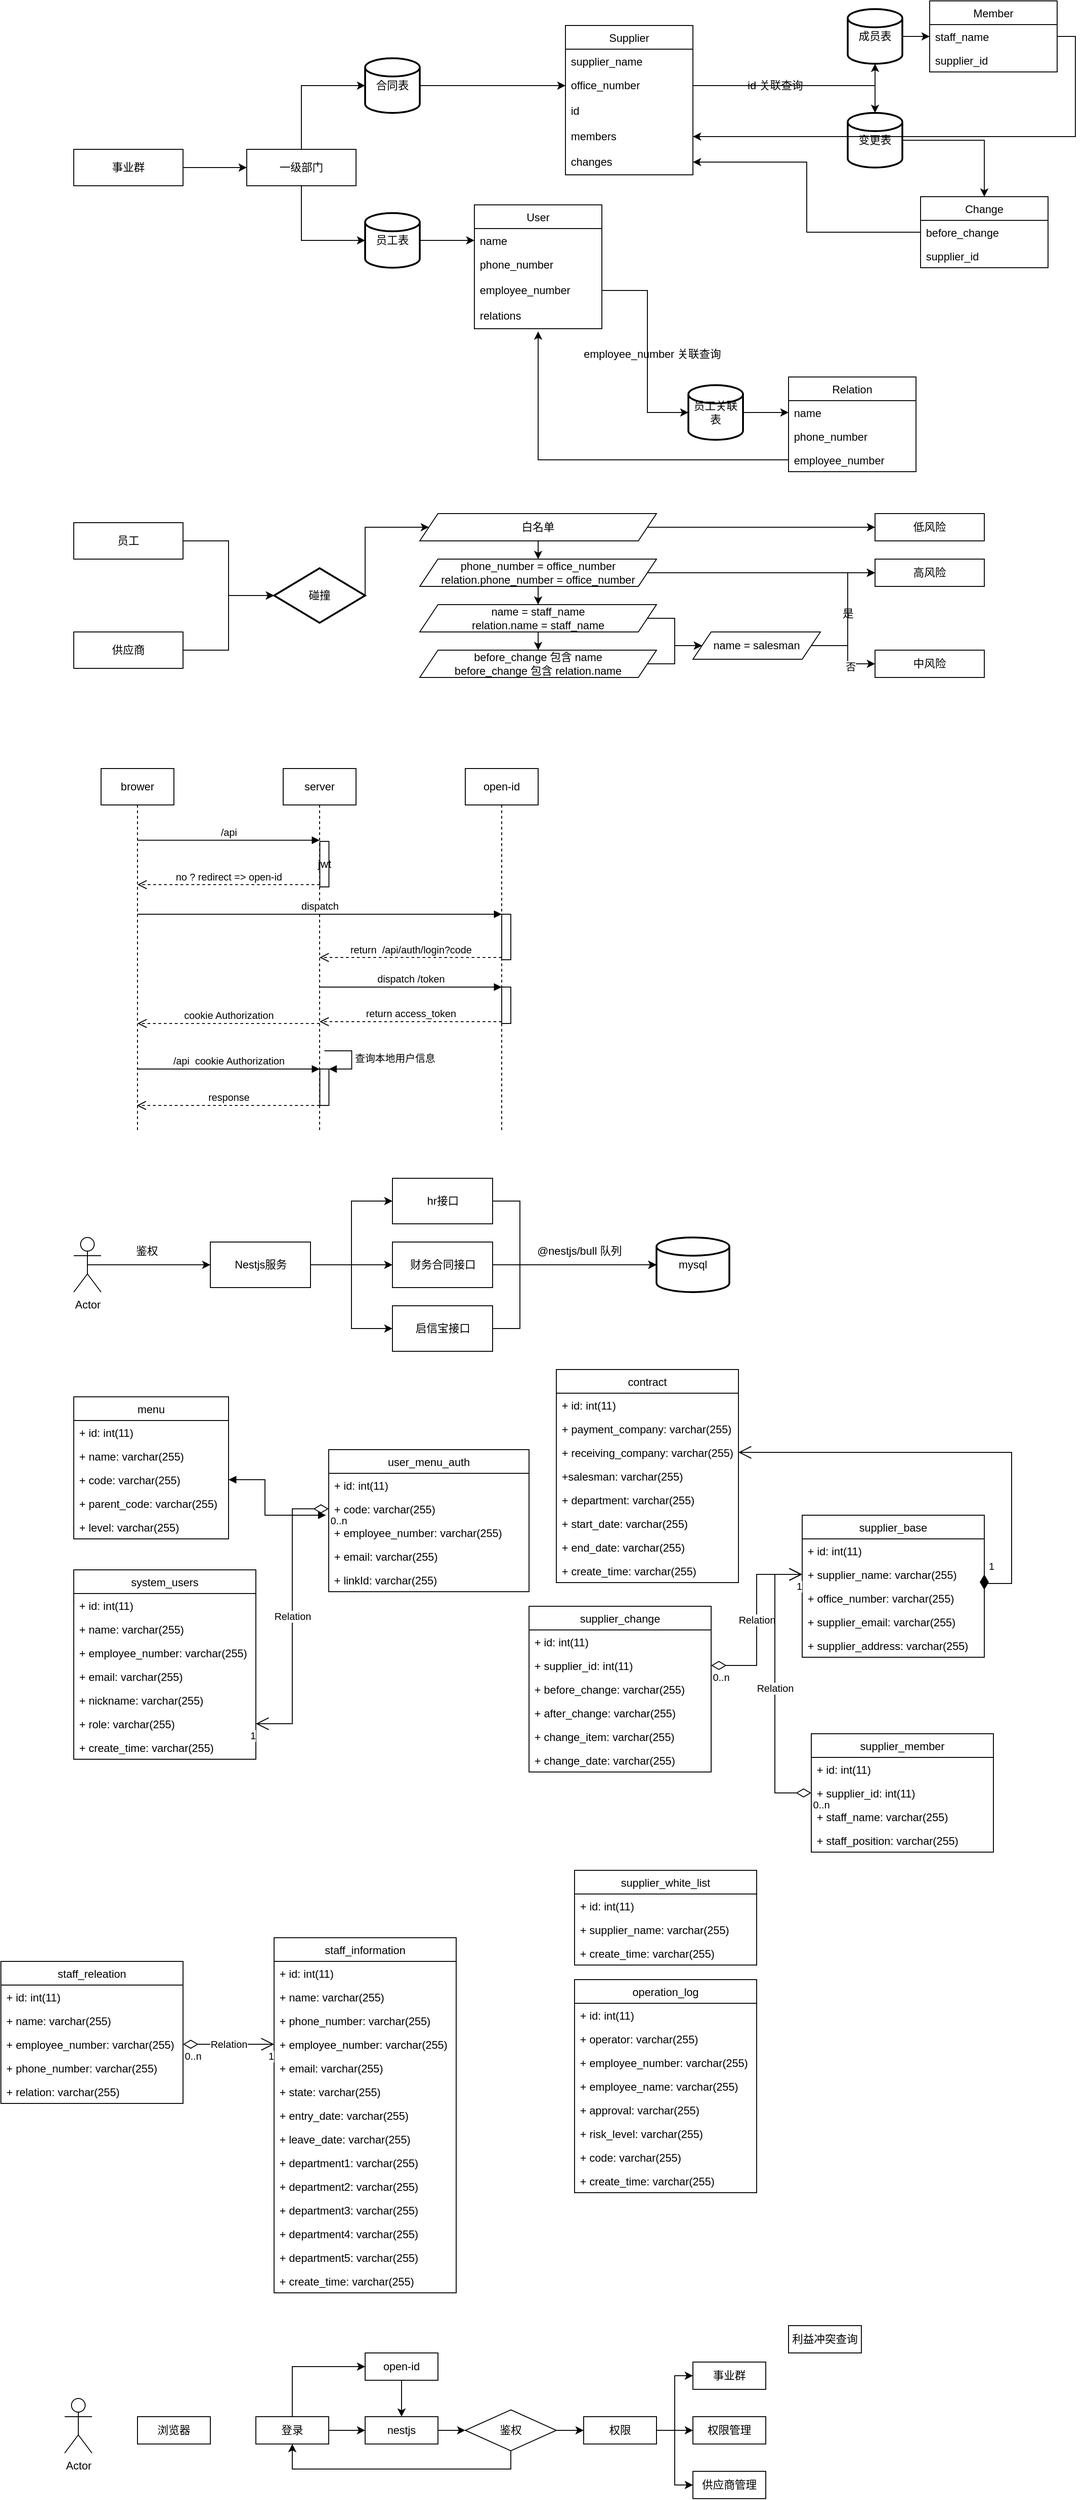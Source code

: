 <mxfile version="15.6.8" type="github">
  <diagram name="Page-1" id="74e2e168-ea6b-b213-b513-2b3c1d86103e">
    <mxGraphModel dx="1186" dy="621" grid="1" gridSize="10" guides="1" tooltips="1" connect="1" arrows="1" fold="1" page="1" pageScale="1" pageWidth="1100" pageHeight="850" background="none" math="0" shadow="0">
      <root>
        <mxCell id="0" />
        <mxCell id="1" parent="0" />
        <mxCell id="2gMiZiSh976H5tjqEBDV-12" value="User" style="swimlane;fontStyle=0;childLayout=stackLayout;horizontal=1;startSize=26;fillColor=none;horizontalStack=0;resizeParent=1;resizeParentMax=0;resizeLast=0;collapsible=1;marginBottom=0;" parent="1" vertex="1">
          <mxGeometry x="530" y="261" width="140" height="136" as="geometry">
            <mxRectangle x="530" y="230" width="60" height="26" as="alternateBounds" />
          </mxGeometry>
        </mxCell>
        <mxCell id="2gMiZiSh976H5tjqEBDV-13" value="name" style="text;strokeColor=none;fillColor=none;align=left;verticalAlign=top;spacingLeft=4;spacingRight=4;overflow=hidden;rotatable=0;points=[[0,0.5],[1,0.5]];portConstraint=eastwest;" parent="2gMiZiSh976H5tjqEBDV-12" vertex="1">
          <mxGeometry y="26" width="140" height="26" as="geometry" />
        </mxCell>
        <mxCell id="2gMiZiSh976H5tjqEBDV-14" value="phone_number" style="text;strokeColor=none;fillColor=none;align=left;verticalAlign=top;spacingLeft=4;spacingRight=4;overflow=hidden;rotatable=0;points=[[0,0.5],[1,0.5]];portConstraint=eastwest;" parent="2gMiZiSh976H5tjqEBDV-12" vertex="1">
          <mxGeometry y="52" width="140" height="28" as="geometry" />
        </mxCell>
        <mxCell id="2gMiZiSh976H5tjqEBDV-15" value="employee_number" style="text;strokeColor=none;fillColor=none;align=left;verticalAlign=top;spacingLeft=4;spacingRight=4;overflow=hidden;rotatable=0;points=[[0,0.5],[1,0.5]];portConstraint=eastwest;" parent="2gMiZiSh976H5tjqEBDV-12" vertex="1">
          <mxGeometry y="80" width="140" height="28" as="geometry" />
        </mxCell>
        <mxCell id="2gMiZiSh976H5tjqEBDV-101" value="relations" style="text;strokeColor=none;fillColor=none;align=left;verticalAlign=top;spacingLeft=4;spacingRight=4;overflow=hidden;rotatable=0;points=[[0,0.5],[1,0.5]];portConstraint=eastwest;" parent="2gMiZiSh976H5tjqEBDV-12" vertex="1">
          <mxGeometry y="108" width="140" height="28" as="geometry" />
        </mxCell>
        <mxCell id="2gMiZiSh976H5tjqEBDV-4" style="edgeStyle=orthogonalEdgeStyle;rounded=0;orthogonalLoop=1;jettySize=auto;html=1;exitX=1;exitY=0.5;exitDx=0;exitDy=0;entryX=0;entryY=0.5;entryDx=0;entryDy=0;" parent="1" source="2gMiZiSh976H5tjqEBDV-1" target="2gMiZiSh976H5tjqEBDV-3" edge="1">
          <mxGeometry relative="1" as="geometry" />
        </mxCell>
        <mxCell id="2gMiZiSh976H5tjqEBDV-1" value="事业群" style="rounded=0;whiteSpace=wrap;html=1;" parent="1" vertex="1">
          <mxGeometry x="90" y="200" width="120" height="40" as="geometry" />
        </mxCell>
        <mxCell id="2gMiZiSh976H5tjqEBDV-20" style="edgeStyle=orthogonalEdgeStyle;rounded=0;orthogonalLoop=1;jettySize=auto;html=1;exitX=0.5;exitY=1;exitDx=0;exitDy=0;entryX=0;entryY=0.5;entryDx=0;entryDy=0;entryPerimeter=0;" parent="1" source="2gMiZiSh976H5tjqEBDV-3" target="2gMiZiSh976H5tjqEBDV-7" edge="1">
          <mxGeometry relative="1" as="geometry" />
        </mxCell>
        <mxCell id="2gMiZiSh976H5tjqEBDV-31" style="edgeStyle=orthogonalEdgeStyle;rounded=0;orthogonalLoop=1;jettySize=auto;html=1;exitX=0.5;exitY=0;exitDx=0;exitDy=0;entryX=0;entryY=0.5;entryDx=0;entryDy=0;entryPerimeter=0;" parent="1" source="2gMiZiSh976H5tjqEBDV-3" target="2gMiZiSh976H5tjqEBDV-6" edge="1">
          <mxGeometry relative="1" as="geometry" />
        </mxCell>
        <mxCell id="2gMiZiSh976H5tjqEBDV-3" value="一级部门" style="rounded=0;whiteSpace=wrap;html=1;" parent="1" vertex="1">
          <mxGeometry x="280" y="200" width="120" height="40" as="geometry" />
        </mxCell>
        <mxCell id="2gMiZiSh976H5tjqEBDV-33" style="edgeStyle=orthogonalEdgeStyle;rounded=0;orthogonalLoop=1;jettySize=auto;html=1;exitX=1;exitY=0.5;exitDx=0;exitDy=0;exitPerimeter=0;entryX=0;entryY=0.5;entryDx=0;entryDy=0;" parent="1" source="2gMiZiSh976H5tjqEBDV-6" target="2gMiZiSh976H5tjqEBDV-116" edge="1">
          <mxGeometry relative="1" as="geometry">
            <mxPoint x="560" y="130" as="targetPoint" />
          </mxGeometry>
        </mxCell>
        <mxCell id="2gMiZiSh976H5tjqEBDV-6" value="合同表" style="strokeWidth=2;html=1;shape=mxgraph.flowchart.database;whiteSpace=wrap;" parent="1" vertex="1">
          <mxGeometry x="410" y="100" width="60" height="60" as="geometry" />
        </mxCell>
        <mxCell id="2gMiZiSh976H5tjqEBDV-21" style="edgeStyle=orthogonalEdgeStyle;rounded=0;orthogonalLoop=1;jettySize=auto;html=1;exitX=1;exitY=0.5;exitDx=0;exitDy=0;exitPerimeter=0;entryX=0;entryY=0.5;entryDx=0;entryDy=0;" parent="1" source="2gMiZiSh976H5tjqEBDV-7" target="2gMiZiSh976H5tjqEBDV-13" edge="1">
          <mxGeometry relative="1" as="geometry" />
        </mxCell>
        <mxCell id="2gMiZiSh976H5tjqEBDV-7" value="员工表" style="strokeWidth=2;html=1;shape=mxgraph.flowchart.database;whiteSpace=wrap;" parent="1" vertex="1">
          <mxGeometry x="410" y="270" width="60" height="60" as="geometry" />
        </mxCell>
        <mxCell id="2gMiZiSh976H5tjqEBDV-30" style="edgeStyle=orthogonalEdgeStyle;rounded=0;orthogonalLoop=1;jettySize=auto;html=1;exitX=1;exitY=0.5;exitDx=0;exitDy=0;exitPerimeter=0;entryX=0;entryY=0.5;entryDx=0;entryDy=0;" parent="1" source="2gMiZiSh976H5tjqEBDV-8" target="2gMiZiSh976H5tjqEBDV-27" edge="1">
          <mxGeometry relative="1" as="geometry" />
        </mxCell>
        <mxCell id="2gMiZiSh976H5tjqEBDV-8" value="员工关联表" style="strokeWidth=2;html=1;shape=mxgraph.flowchart.database;whiteSpace=wrap;" parent="1" vertex="1">
          <mxGeometry x="765" y="459" width="60" height="60" as="geometry" />
        </mxCell>
        <mxCell id="2gMiZiSh976H5tjqEBDV-26" value="Relation" style="swimlane;fontStyle=0;childLayout=stackLayout;horizontal=1;startSize=26;fillColor=none;horizontalStack=0;resizeParent=1;resizeParentMax=0;resizeLast=0;collapsible=1;marginBottom=0;" parent="1" vertex="1">
          <mxGeometry x="875" y="450" width="140" height="104" as="geometry" />
        </mxCell>
        <mxCell id="2gMiZiSh976H5tjqEBDV-27" value="name" style="text;strokeColor=none;fillColor=none;align=left;verticalAlign=top;spacingLeft=4;spacingRight=4;overflow=hidden;rotatable=0;points=[[0,0.5],[1,0.5]];portConstraint=eastwest;" parent="2gMiZiSh976H5tjqEBDV-26" vertex="1">
          <mxGeometry y="26" width="140" height="26" as="geometry" />
        </mxCell>
        <mxCell id="2gMiZiSh976H5tjqEBDV-28" value="phone_number" style="text;strokeColor=none;fillColor=none;align=left;verticalAlign=top;spacingLeft=4;spacingRight=4;overflow=hidden;rotatable=0;points=[[0,0.5],[1,0.5]];portConstraint=eastwest;" parent="2gMiZiSh976H5tjqEBDV-26" vertex="1">
          <mxGeometry y="52" width="140" height="26" as="geometry" />
        </mxCell>
        <mxCell id="2gMiZiSh976H5tjqEBDV-29" value="employee_number" style="text;strokeColor=none;fillColor=none;align=left;verticalAlign=top;spacingLeft=4;spacingRight=4;overflow=hidden;rotatable=0;points=[[0,0.5],[1,0.5]];portConstraint=eastwest;" parent="2gMiZiSh976H5tjqEBDV-26" vertex="1">
          <mxGeometry y="78" width="140" height="26" as="geometry" />
        </mxCell>
        <mxCell id="2gMiZiSh976H5tjqEBDV-140" style="edgeStyle=orthogonalEdgeStyle;rounded=0;orthogonalLoop=1;jettySize=auto;html=1;exitX=1;exitY=0.5;exitDx=0;exitDy=0;exitPerimeter=0;entryX=0;entryY=0.5;entryDx=0;entryDy=0;" parent="1" source="2gMiZiSh976H5tjqEBDV-78" target="2gMiZiSh976H5tjqEBDV-133" edge="1">
          <mxGeometry relative="1" as="geometry" />
        </mxCell>
        <mxCell id="2gMiZiSh976H5tjqEBDV-78" value="成员表" style="strokeWidth=2;html=1;shape=mxgraph.flowchart.database;whiteSpace=wrap;" parent="1" vertex="1">
          <mxGeometry x="940" y="46" width="60" height="60" as="geometry" />
        </mxCell>
        <mxCell id="2gMiZiSh976H5tjqEBDV-150" style="edgeStyle=orthogonalEdgeStyle;rounded=0;orthogonalLoop=1;jettySize=auto;html=1;exitX=1;exitY=0.5;exitDx=0;exitDy=0;exitPerimeter=0;entryX=0.5;entryY=0;entryDx=0;entryDy=0;" parent="1" source="2gMiZiSh976H5tjqEBDV-79" target="2gMiZiSh976H5tjqEBDV-136" edge="1">
          <mxGeometry relative="1" as="geometry" />
        </mxCell>
        <mxCell id="2gMiZiSh976H5tjqEBDV-79" value="变更表" style="strokeWidth=2;html=1;shape=mxgraph.flowchart.database;whiteSpace=wrap;" parent="1" vertex="1">
          <mxGeometry x="940" y="160" width="60" height="60" as="geometry" />
        </mxCell>
        <mxCell id="2gMiZiSh976H5tjqEBDV-130" value="" style="edgeStyle=orthogonalEdgeStyle;rounded=0;orthogonalLoop=1;jettySize=auto;html=1;exitX=1;exitY=0.5;exitDx=0;exitDy=0;" parent="1" source="2gMiZiSh976H5tjqEBDV-15" target="2gMiZiSh976H5tjqEBDV-8" edge="1">
          <mxGeometry relative="1" as="geometry">
            <mxPoint x="580" y="390" as="sourcePoint" />
            <Array as="points">
              <mxPoint x="720" y="355" />
              <mxPoint x="720" y="489" />
            </Array>
          </mxGeometry>
        </mxCell>
        <mxCell id="2gMiZiSh976H5tjqEBDV-83" value="employee_number 关联查询" style="text;html=1;align=center;verticalAlign=middle;resizable=0;points=[];autosize=1;strokeColor=none;" parent="1" vertex="1">
          <mxGeometry x="640" y="415" width="170" height="20" as="geometry" />
        </mxCell>
        <mxCell id="2gMiZiSh976H5tjqEBDV-114" value="Supplier" style="swimlane;fontStyle=0;childLayout=stackLayout;horizontal=1;startSize=26;fillColor=none;horizontalStack=0;resizeParent=1;resizeParentMax=0;resizeLast=0;collapsible=1;marginBottom=0;" parent="1" vertex="1">
          <mxGeometry x="630" y="64" width="140" height="164" as="geometry">
            <mxRectangle x="530" y="230" width="60" height="26" as="alternateBounds" />
          </mxGeometry>
        </mxCell>
        <mxCell id="2gMiZiSh976H5tjqEBDV-115" value="supplier_name" style="text;strokeColor=none;fillColor=none;align=left;verticalAlign=top;spacingLeft=4;spacingRight=4;overflow=hidden;rotatable=0;points=[[0,0.5],[1,0.5]];portConstraint=eastwest;" parent="2gMiZiSh976H5tjqEBDV-114" vertex="1">
          <mxGeometry y="26" width="140" height="26" as="geometry" />
        </mxCell>
        <mxCell id="2gMiZiSh976H5tjqEBDV-116" value="office_number" style="text;strokeColor=none;fillColor=none;align=left;verticalAlign=top;spacingLeft=4;spacingRight=4;overflow=hidden;rotatable=0;points=[[0,0.5],[1,0.5]];portConstraint=eastwest;" parent="2gMiZiSh976H5tjqEBDV-114" vertex="1">
          <mxGeometry y="52" width="140" height="28" as="geometry" />
        </mxCell>
        <mxCell id="2gMiZiSh976H5tjqEBDV-117" value="id" style="text;strokeColor=none;fillColor=none;align=left;verticalAlign=top;spacingLeft=4;spacingRight=4;overflow=hidden;rotatable=0;points=[[0,0.5],[1,0.5]];portConstraint=eastwest;" parent="2gMiZiSh976H5tjqEBDV-114" vertex="1">
          <mxGeometry y="80" width="140" height="28" as="geometry" />
        </mxCell>
        <mxCell id="2gMiZiSh976H5tjqEBDV-118" value="members" style="text;strokeColor=none;fillColor=none;align=left;verticalAlign=top;spacingLeft=4;spacingRight=4;overflow=hidden;rotatable=0;points=[[0,0.5],[1,0.5]];portConstraint=eastwest;" parent="2gMiZiSh976H5tjqEBDV-114" vertex="1">
          <mxGeometry y="108" width="140" height="28" as="geometry" />
        </mxCell>
        <mxCell id="2gMiZiSh976H5tjqEBDV-122" value="changes" style="text;strokeColor=none;fillColor=none;align=left;verticalAlign=top;spacingLeft=4;spacingRight=4;overflow=hidden;rotatable=0;points=[[0,0.5],[1,0.5]];portConstraint=eastwest;" parent="2gMiZiSh976H5tjqEBDV-114" vertex="1">
          <mxGeometry y="136" width="140" height="28" as="geometry" />
        </mxCell>
        <mxCell id="2gMiZiSh976H5tjqEBDV-127" value="" style="edgeStyle=orthogonalEdgeStyle;rounded=0;orthogonalLoop=1;jettySize=auto;html=1;" parent="1" source="2gMiZiSh976H5tjqEBDV-116" target="2gMiZiSh976H5tjqEBDV-78" edge="1">
          <mxGeometry relative="1" as="geometry" />
        </mxCell>
        <mxCell id="2gMiZiSh976H5tjqEBDV-128" style="edgeStyle=orthogonalEdgeStyle;rounded=0;orthogonalLoop=1;jettySize=auto;html=1;exitX=1;exitY=0.5;exitDx=0;exitDy=0;entryX=0.5;entryY=0;entryDx=0;entryDy=0;entryPerimeter=0;" parent="1" source="2gMiZiSh976H5tjqEBDV-116" target="2gMiZiSh976H5tjqEBDV-79" edge="1">
          <mxGeometry relative="1" as="geometry" />
        </mxCell>
        <mxCell id="2gMiZiSh976H5tjqEBDV-131" value="id 关联查询" style="text;html=1;align=center;verticalAlign=middle;resizable=0;points=[];autosize=1;strokeColor=none;" parent="1" vertex="1">
          <mxGeometry x="820" y="120" width="80" height="20" as="geometry" />
        </mxCell>
        <mxCell id="2gMiZiSh976H5tjqEBDV-132" value="Member" style="swimlane;fontStyle=0;childLayout=stackLayout;horizontal=1;startSize=26;fillColor=none;horizontalStack=0;resizeParent=1;resizeParentMax=0;resizeLast=0;collapsible=1;marginBottom=0;" parent="1" vertex="1">
          <mxGeometry x="1030" y="37" width="140" height="78" as="geometry" />
        </mxCell>
        <mxCell id="2gMiZiSh976H5tjqEBDV-133" value="staff_name" style="text;strokeColor=none;fillColor=none;align=left;verticalAlign=top;spacingLeft=4;spacingRight=4;overflow=hidden;rotatable=0;points=[[0,0.5],[1,0.5]];portConstraint=eastwest;" parent="2gMiZiSh976H5tjqEBDV-132" vertex="1">
          <mxGeometry y="26" width="140" height="26" as="geometry" />
        </mxCell>
        <mxCell id="2gMiZiSh976H5tjqEBDV-134" value="supplier_id" style="text;strokeColor=none;fillColor=none;align=left;verticalAlign=top;spacingLeft=4;spacingRight=4;overflow=hidden;rotatable=0;points=[[0,0.5],[1,0.5]];portConstraint=eastwest;" parent="2gMiZiSh976H5tjqEBDV-132" vertex="1">
          <mxGeometry y="52" width="140" height="26" as="geometry" />
        </mxCell>
        <mxCell id="2gMiZiSh976H5tjqEBDV-136" value="Change" style="swimlane;fontStyle=0;childLayout=stackLayout;horizontal=1;startSize=26;fillColor=none;horizontalStack=0;resizeParent=1;resizeParentMax=0;resizeLast=0;collapsible=1;marginBottom=0;" parent="1" vertex="1">
          <mxGeometry x="1020" y="252" width="140" height="78" as="geometry" />
        </mxCell>
        <mxCell id="2gMiZiSh976H5tjqEBDV-137" value="before_change" style="text;strokeColor=none;fillColor=none;align=left;verticalAlign=top;spacingLeft=4;spacingRight=4;overflow=hidden;rotatable=0;points=[[0,0.5],[1,0.5]];portConstraint=eastwest;" parent="2gMiZiSh976H5tjqEBDV-136" vertex="1">
          <mxGeometry y="26" width="140" height="26" as="geometry" />
        </mxCell>
        <mxCell id="2gMiZiSh976H5tjqEBDV-138" value="supplier_id" style="text;strokeColor=none;fillColor=none;align=left;verticalAlign=top;spacingLeft=4;spacingRight=4;overflow=hidden;rotatable=0;points=[[0,0.5],[1,0.5]];portConstraint=eastwest;" parent="2gMiZiSh976H5tjqEBDV-136" vertex="1">
          <mxGeometry y="52" width="140" height="26" as="geometry" />
        </mxCell>
        <mxCell id="2gMiZiSh976H5tjqEBDV-143" style="edgeStyle=orthogonalEdgeStyle;rounded=0;orthogonalLoop=1;jettySize=auto;html=1;exitX=1;exitY=0.5;exitDx=0;exitDy=0;" parent="1" source="2gMiZiSh976H5tjqEBDV-133" target="2gMiZiSh976H5tjqEBDV-118" edge="1">
          <mxGeometry relative="1" as="geometry" />
        </mxCell>
        <mxCell id="2gMiZiSh976H5tjqEBDV-149" style="edgeStyle=orthogonalEdgeStyle;rounded=0;orthogonalLoop=1;jettySize=auto;html=1;exitX=0;exitY=0.5;exitDx=0;exitDy=0;entryX=1;entryY=0.5;entryDx=0;entryDy=0;" parent="1" source="2gMiZiSh976H5tjqEBDV-137" target="2gMiZiSh976H5tjqEBDV-122" edge="1">
          <mxGeometry relative="1" as="geometry" />
        </mxCell>
        <mxCell id="2gMiZiSh976H5tjqEBDV-172" value="" style="edgeStyle=orthogonalEdgeStyle;rounded=0;orthogonalLoop=1;jettySize=auto;html=1;" parent="1" source="2gMiZiSh976H5tjqEBDV-29" edge="1">
          <mxGeometry relative="1" as="geometry">
            <mxPoint x="600" y="400" as="targetPoint" />
            <Array as="points">
              <mxPoint x="600" y="541" />
            </Array>
          </mxGeometry>
        </mxCell>
        <mxCell id="2gMiZiSh976H5tjqEBDV-177" style="edgeStyle=orthogonalEdgeStyle;rounded=0;orthogonalLoop=1;jettySize=auto;html=1;exitX=1;exitY=0.5;exitDx=0;exitDy=0;entryX=0;entryY=0.5;entryDx=0;entryDy=0;entryPerimeter=0;" parent="1" source="2gMiZiSh976H5tjqEBDV-174" target="2gMiZiSh976H5tjqEBDV-176" edge="1">
          <mxGeometry relative="1" as="geometry" />
        </mxCell>
        <mxCell id="2gMiZiSh976H5tjqEBDV-174" value="员工" style="rounded=0;whiteSpace=wrap;html=1;" parent="1" vertex="1">
          <mxGeometry x="90" y="610" width="120" height="40" as="geometry" />
        </mxCell>
        <mxCell id="2gMiZiSh976H5tjqEBDV-178" style="edgeStyle=orthogonalEdgeStyle;rounded=0;orthogonalLoop=1;jettySize=auto;html=1;exitX=1;exitY=0.5;exitDx=0;exitDy=0;entryX=0;entryY=0.5;entryDx=0;entryDy=0;entryPerimeter=0;" parent="1" source="2gMiZiSh976H5tjqEBDV-175" target="2gMiZiSh976H5tjqEBDV-176" edge="1">
          <mxGeometry relative="1" as="geometry">
            <mxPoint x="310" y="680" as="targetPoint" />
            <Array as="points">
              <mxPoint x="260" y="750" />
              <mxPoint x="260" y="690" />
            </Array>
          </mxGeometry>
        </mxCell>
        <mxCell id="2gMiZiSh976H5tjqEBDV-175" value="供应商" style="rounded=0;whiteSpace=wrap;html=1;" parent="1" vertex="1">
          <mxGeometry x="90" y="730" width="120" height="40" as="geometry" />
        </mxCell>
        <mxCell id="2gMiZiSh976H5tjqEBDV-197" style="edgeStyle=orthogonalEdgeStyle;rounded=0;orthogonalLoop=1;jettySize=auto;html=1;exitX=1;exitY=0.5;exitDx=0;exitDy=0;exitPerimeter=0;entryX=0;entryY=0.5;entryDx=0;entryDy=0;" parent="1" source="2gMiZiSh976H5tjqEBDV-176" target="2gMiZiSh976H5tjqEBDV-188" edge="1">
          <mxGeometry relative="1" as="geometry">
            <Array as="points">
              <mxPoint x="410" y="615" />
            </Array>
          </mxGeometry>
        </mxCell>
        <mxCell id="2gMiZiSh976H5tjqEBDV-176" value="碰撞" style="strokeWidth=2;html=1;shape=mxgraph.flowchart.decision;whiteSpace=wrap;" parent="1" vertex="1">
          <mxGeometry x="310" y="660" width="100" height="60" as="geometry" />
        </mxCell>
        <mxCell id="2gMiZiSh976H5tjqEBDV-201" style="edgeStyle=orthogonalEdgeStyle;rounded=0;orthogonalLoop=1;jettySize=auto;html=1;exitX=1;exitY=0.5;exitDx=0;exitDy=0;entryX=0;entryY=0.5;entryDx=0;entryDy=0;" parent="1" source="2gMiZiSh976H5tjqEBDV-188" target="2gMiZiSh976H5tjqEBDV-192" edge="1">
          <mxGeometry relative="1" as="geometry" />
        </mxCell>
        <mxCell id="2gMiZiSh976H5tjqEBDV-210" style="edgeStyle=orthogonalEdgeStyle;rounded=0;orthogonalLoop=1;jettySize=auto;html=1;exitX=0.5;exitY=1;exitDx=0;exitDy=0;entryX=0.5;entryY=0;entryDx=0;entryDy=0;" parent="1" source="2gMiZiSh976H5tjqEBDV-188" target="2gMiZiSh976H5tjqEBDV-189" edge="1">
          <mxGeometry relative="1" as="geometry" />
        </mxCell>
        <mxCell id="2gMiZiSh976H5tjqEBDV-188" value="&lt;span&gt;白名单&lt;/span&gt;" style="shape=parallelogram;perimeter=parallelogramPerimeter;whiteSpace=wrap;html=1;fixedSize=1;" parent="1" vertex="1">
          <mxGeometry x="470" y="600" width="260" height="30" as="geometry" />
        </mxCell>
        <mxCell id="2gMiZiSh976H5tjqEBDV-202" style="edgeStyle=orthogonalEdgeStyle;rounded=0;orthogonalLoop=1;jettySize=auto;html=1;exitX=1;exitY=0.5;exitDx=0;exitDy=0;entryX=0;entryY=0.5;entryDx=0;entryDy=0;" parent="1" source="2gMiZiSh976H5tjqEBDV-189" target="2gMiZiSh976H5tjqEBDV-193" edge="1">
          <mxGeometry relative="1" as="geometry" />
        </mxCell>
        <mxCell id="2gMiZiSh976H5tjqEBDV-211" style="edgeStyle=orthogonalEdgeStyle;rounded=0;orthogonalLoop=1;jettySize=auto;html=1;exitX=0.5;exitY=1;exitDx=0;exitDy=0;entryX=0.5;entryY=0;entryDx=0;entryDy=0;" parent="1" source="2gMiZiSh976H5tjqEBDV-189" target="2gMiZiSh976H5tjqEBDV-190" edge="1">
          <mxGeometry relative="1" as="geometry" />
        </mxCell>
        <mxCell id="2gMiZiSh976H5tjqEBDV-189" value="&lt;span&gt;phone_number = office_number&lt;/span&gt;&lt;br&gt;&lt;span&gt;relation.phone_number = office_number&lt;/span&gt;" style="shape=parallelogram;perimeter=parallelogramPerimeter;whiteSpace=wrap;html=1;fixedSize=1;" parent="1" vertex="1">
          <mxGeometry x="470" y="650" width="260" height="30" as="geometry" />
        </mxCell>
        <mxCell id="2gMiZiSh976H5tjqEBDV-203" style="edgeStyle=orthogonalEdgeStyle;rounded=0;orthogonalLoop=1;jettySize=auto;html=1;exitX=1;exitY=0.5;exitDx=0;exitDy=0;entryX=0;entryY=0.5;entryDx=0;entryDy=0;" parent="1" source="2gMiZiSh976H5tjqEBDV-190" target="2gMiZiSh976H5tjqEBDV-196" edge="1">
          <mxGeometry relative="1" as="geometry" />
        </mxCell>
        <mxCell id="2gMiZiSh976H5tjqEBDV-212" style="edgeStyle=orthogonalEdgeStyle;rounded=0;orthogonalLoop=1;jettySize=auto;html=1;exitX=0.5;exitY=1;exitDx=0;exitDy=0;entryX=0.5;entryY=0;entryDx=0;entryDy=0;" parent="1" source="2gMiZiSh976H5tjqEBDV-190" target="2gMiZiSh976H5tjqEBDV-191" edge="1">
          <mxGeometry relative="1" as="geometry" />
        </mxCell>
        <mxCell id="2gMiZiSh976H5tjqEBDV-190" value="&lt;span&gt;name = staff_name&lt;/span&gt;&lt;br&gt;&lt;span&gt;relation.name = staff_name&lt;/span&gt;" style="shape=parallelogram;perimeter=parallelogramPerimeter;whiteSpace=wrap;html=1;fixedSize=1;" parent="1" vertex="1">
          <mxGeometry x="470" y="700" width="260" height="30" as="geometry" />
        </mxCell>
        <mxCell id="2gMiZiSh976H5tjqEBDV-204" style="edgeStyle=orthogonalEdgeStyle;rounded=0;orthogonalLoop=1;jettySize=auto;html=1;exitX=1;exitY=0.5;exitDx=0;exitDy=0;entryX=0;entryY=0.5;entryDx=0;entryDy=0;" parent="1" source="2gMiZiSh976H5tjqEBDV-191" target="2gMiZiSh976H5tjqEBDV-196" edge="1">
          <mxGeometry relative="1" as="geometry">
            <mxPoint x="760" y="730" as="targetPoint" />
            <Array as="points">
              <mxPoint x="750" y="765" />
              <mxPoint x="750" y="745" />
            </Array>
          </mxGeometry>
        </mxCell>
        <mxCell id="2gMiZiSh976H5tjqEBDV-191" value="&lt;span&gt;before_change 包含 name&lt;/span&gt;&lt;br&gt;&lt;span&gt;before_change 包含 relation.name&lt;/span&gt;" style="shape=parallelogram;perimeter=parallelogramPerimeter;whiteSpace=wrap;html=1;fixedSize=1;" parent="1" vertex="1">
          <mxGeometry x="470" y="750" width="260" height="30" as="geometry" />
        </mxCell>
        <mxCell id="2gMiZiSh976H5tjqEBDV-192" value="低风险" style="rounded=0;whiteSpace=wrap;html=1;" parent="1" vertex="1">
          <mxGeometry x="970" y="600" width="120" height="30" as="geometry" />
        </mxCell>
        <mxCell id="2gMiZiSh976H5tjqEBDV-193" value="高风险" style="rounded=0;whiteSpace=wrap;html=1;" parent="1" vertex="1">
          <mxGeometry x="970" y="650" width="120" height="30" as="geometry" />
        </mxCell>
        <mxCell id="2gMiZiSh976H5tjqEBDV-194" value="中风险" style="rounded=0;whiteSpace=wrap;html=1;" parent="1" vertex="1">
          <mxGeometry x="970" y="750" width="120" height="30" as="geometry" />
        </mxCell>
        <mxCell id="2gMiZiSh976H5tjqEBDV-206" style="edgeStyle=orthogonalEdgeStyle;rounded=0;orthogonalLoop=1;jettySize=auto;html=1;exitX=1;exitY=0.5;exitDx=0;exitDy=0;entryX=0;entryY=0.5;entryDx=0;entryDy=0;" parent="1" source="2gMiZiSh976H5tjqEBDV-196" target="2gMiZiSh976H5tjqEBDV-193" edge="1">
          <mxGeometry relative="1" as="geometry" />
        </mxCell>
        <mxCell id="2gMiZiSh976H5tjqEBDV-207" style="edgeStyle=orthogonalEdgeStyle;rounded=0;orthogonalLoop=1;jettySize=auto;html=1;exitX=1;exitY=0.5;exitDx=0;exitDy=0;entryX=0;entryY=0.5;entryDx=0;entryDy=0;" parent="1" source="2gMiZiSh976H5tjqEBDV-196" target="2gMiZiSh976H5tjqEBDV-194" edge="1">
          <mxGeometry relative="1" as="geometry" />
        </mxCell>
        <mxCell id="2gMiZiSh976H5tjqEBDV-209" value="否" style="edgeLabel;html=1;align=center;verticalAlign=middle;resizable=0;points=[];" parent="2gMiZiSh976H5tjqEBDV-207" vertex="1" connectable="0">
          <mxGeometry x="0.429" y="-4" relative="1" as="geometry">
            <mxPoint x="-2" y="-1" as="offset" />
          </mxGeometry>
        </mxCell>
        <mxCell id="2gMiZiSh976H5tjqEBDV-196" value="name = salesman" style="shape=parallelogram;perimeter=parallelogramPerimeter;whiteSpace=wrap;html=1;fixedSize=1;" parent="1" vertex="1">
          <mxGeometry x="770" y="730" width="140" height="30" as="geometry" />
        </mxCell>
        <mxCell id="2gMiZiSh976H5tjqEBDV-208" value="是" style="text;html=1;align=center;verticalAlign=middle;resizable=0;points=[];autosize=1;strokeColor=none;" parent="1" vertex="1">
          <mxGeometry x="925" y="700" width="30" height="20" as="geometry" />
        </mxCell>
        <mxCell id="XQsBeovNMCF7Xu1CLmRe-4" value="brower" style="shape=umlLifeline;perimeter=lifelinePerimeter;whiteSpace=wrap;html=1;container=1;collapsible=0;recursiveResize=0;outlineConnect=0;" vertex="1" parent="1">
          <mxGeometry x="120" y="880" width="80" height="400" as="geometry" />
        </mxCell>
        <mxCell id="XQsBeovNMCF7Xu1CLmRe-7" value="server" style="shape=umlLifeline;perimeter=lifelinePerimeter;whiteSpace=wrap;html=1;container=1;collapsible=0;recursiveResize=0;outlineConnect=0;" vertex="1" parent="1">
          <mxGeometry x="320" y="880" width="80" height="400" as="geometry" />
        </mxCell>
        <mxCell id="XQsBeovNMCF7Xu1CLmRe-8" value="jwt" style="html=1;points=[];perimeter=orthogonalPerimeter;" vertex="1" parent="XQsBeovNMCF7Xu1CLmRe-7">
          <mxGeometry x="40.25" y="80" width="10" height="50" as="geometry" />
        </mxCell>
        <mxCell id="XQsBeovNMCF7Xu1CLmRe-144" value="" style="html=1;points=[];perimeter=orthogonalPerimeter;" vertex="1" parent="XQsBeovNMCF7Xu1CLmRe-7">
          <mxGeometry x="40.25" y="330" width="10" height="40" as="geometry" />
        </mxCell>
        <mxCell id="XQsBeovNMCF7Xu1CLmRe-145" value="查询本地用户信息" style="edgeStyle=orthogonalEdgeStyle;html=1;align=left;spacingLeft=2;endArrow=block;rounded=0;entryX=1;entryY=0;" edge="1" target="XQsBeovNMCF7Xu1CLmRe-144" parent="XQsBeovNMCF7Xu1CLmRe-7">
          <mxGeometry relative="1" as="geometry">
            <mxPoint x="45.25" y="310" as="sourcePoint" />
            <Array as="points">
              <mxPoint x="75.25" y="310" />
            </Array>
          </mxGeometry>
        </mxCell>
        <mxCell id="XQsBeovNMCF7Xu1CLmRe-9" value="/api" style="html=1;verticalAlign=bottom;endArrow=block;rounded=0;entryX=-0.025;entryY=-0.025;entryDx=0;entryDy=0;entryPerimeter=0;" edge="1" target="XQsBeovNMCF7Xu1CLmRe-8" parent="1" source="XQsBeovNMCF7Xu1CLmRe-4">
          <mxGeometry relative="1" as="geometry">
            <mxPoint x="290.25" y="1050" as="sourcePoint" />
            <mxPoint x="429.75" y="1050" as="targetPoint" />
          </mxGeometry>
        </mxCell>
        <mxCell id="XQsBeovNMCF7Xu1CLmRe-10" value="no ? redirect =&amp;gt; open-id" style="html=1;verticalAlign=bottom;endArrow=open;dashed=1;endSize=8;exitX=0;exitY=0.95;rounded=0;" edge="1" source="XQsBeovNMCF7Xu1CLmRe-8" parent="1" target="XQsBeovNMCF7Xu1CLmRe-4">
          <mxGeometry relative="1" as="geometry">
            <mxPoint x="290.25" y="1126" as="targetPoint" />
          </mxGeometry>
        </mxCell>
        <mxCell id="XQsBeovNMCF7Xu1CLmRe-11" value="open-id" style="shape=umlLifeline;perimeter=lifelinePerimeter;whiteSpace=wrap;html=1;container=1;collapsible=0;recursiveResize=0;outlineConnect=0;" vertex="1" parent="1">
          <mxGeometry x="520" y="880" width="80" height="400" as="geometry" />
        </mxCell>
        <mxCell id="XQsBeovNMCF7Xu1CLmRe-13" value="" style="html=1;points=[];perimeter=orthogonalPerimeter;" vertex="1" parent="XQsBeovNMCF7Xu1CLmRe-11">
          <mxGeometry x="40" y="160" width="10" height="50" as="geometry" />
        </mxCell>
        <mxCell id="XQsBeovNMCF7Xu1CLmRe-16" value="" style="html=1;points=[];perimeter=orthogonalPerimeter;" vertex="1" parent="XQsBeovNMCF7Xu1CLmRe-11">
          <mxGeometry x="40" y="240" width="10" height="40" as="geometry" />
        </mxCell>
        <mxCell id="XQsBeovNMCF7Xu1CLmRe-14" value="dispatch" style="html=1;verticalAlign=bottom;endArrow=block;entryX=0;entryY=0;rounded=0;" edge="1" target="XQsBeovNMCF7Xu1CLmRe-13" parent="1" source="XQsBeovNMCF7Xu1CLmRe-4">
          <mxGeometry relative="1" as="geometry">
            <mxPoint x="450" y="1070" as="sourcePoint" />
          </mxGeometry>
        </mxCell>
        <mxCell id="XQsBeovNMCF7Xu1CLmRe-15" value="return&amp;nbsp; /api/auth/login?code" style="html=1;verticalAlign=bottom;endArrow=open;dashed=1;endSize=8;exitX=0;exitY=0.95;rounded=0;" edge="1" source="XQsBeovNMCF7Xu1CLmRe-13" parent="1" target="XQsBeovNMCF7Xu1CLmRe-7">
          <mxGeometry relative="1" as="geometry">
            <mxPoint x="450" y="1146" as="targetPoint" />
          </mxGeometry>
        </mxCell>
        <mxCell id="XQsBeovNMCF7Xu1CLmRe-17" value="dispatch /token" style="html=1;verticalAlign=bottom;endArrow=block;entryX=0;entryY=0;rounded=0;" edge="1" target="XQsBeovNMCF7Xu1CLmRe-16" parent="1">
          <mxGeometry relative="1" as="geometry">
            <mxPoint x="359.5" y="1120" as="sourcePoint" />
          </mxGeometry>
        </mxCell>
        <mxCell id="XQsBeovNMCF7Xu1CLmRe-18" value="return access_token" style="html=1;verticalAlign=bottom;endArrow=open;dashed=1;endSize=8;exitX=0;exitY=0.95;rounded=0;" edge="1" source="XQsBeovNMCF7Xu1CLmRe-16" parent="1">
          <mxGeometry relative="1" as="geometry">
            <mxPoint x="360" y="1158" as="targetPoint" />
          </mxGeometry>
        </mxCell>
        <mxCell id="XQsBeovNMCF7Xu1CLmRe-19" value="cookie Authorization" style="html=1;verticalAlign=bottom;endArrow=open;dashed=1;endSize=8;rounded=0;" edge="1" parent="1" target="XQsBeovNMCF7Xu1CLmRe-4">
          <mxGeometry relative="1" as="geometry">
            <mxPoint x="360" y="1160" as="sourcePoint" />
            <mxPoint x="280" y="1160" as="targetPoint" />
          </mxGeometry>
        </mxCell>
        <mxCell id="XQsBeovNMCF7Xu1CLmRe-33" style="edgeStyle=orthogonalEdgeStyle;rounded=0;orthogonalLoop=1;jettySize=auto;html=1;exitX=0.5;exitY=0.5;exitDx=0;exitDy=0;exitPerimeter=0;entryX=0;entryY=0.5;entryDx=0;entryDy=0;" edge="1" parent="1" source="XQsBeovNMCF7Xu1CLmRe-23" target="XQsBeovNMCF7Xu1CLmRe-26">
          <mxGeometry relative="1" as="geometry" />
        </mxCell>
        <mxCell id="XQsBeovNMCF7Xu1CLmRe-23" value="Actor" style="shape=umlActor;verticalLabelPosition=bottom;verticalAlign=top;html=1;" vertex="1" parent="1">
          <mxGeometry x="90" y="1395" width="30" height="60" as="geometry" />
        </mxCell>
        <mxCell id="XQsBeovNMCF7Xu1CLmRe-30" style="edgeStyle=orthogonalEdgeStyle;rounded=0;orthogonalLoop=1;jettySize=auto;html=1;exitX=1;exitY=0.5;exitDx=0;exitDy=0;entryX=0;entryY=0.5;entryDx=0;entryDy=0;" edge="1" parent="1" source="XQsBeovNMCF7Xu1CLmRe-26" target="XQsBeovNMCF7Xu1CLmRe-27">
          <mxGeometry relative="1" as="geometry" />
        </mxCell>
        <mxCell id="XQsBeovNMCF7Xu1CLmRe-31" style="edgeStyle=orthogonalEdgeStyle;rounded=0;orthogonalLoop=1;jettySize=auto;html=1;exitX=1;exitY=0.5;exitDx=0;exitDy=0;entryX=0;entryY=0.5;entryDx=0;entryDy=0;" edge="1" parent="1" source="XQsBeovNMCF7Xu1CLmRe-26" target="XQsBeovNMCF7Xu1CLmRe-28">
          <mxGeometry relative="1" as="geometry" />
        </mxCell>
        <mxCell id="XQsBeovNMCF7Xu1CLmRe-32" style="edgeStyle=orthogonalEdgeStyle;rounded=0;orthogonalLoop=1;jettySize=auto;html=1;exitX=1;exitY=0.5;exitDx=0;exitDy=0;entryX=0;entryY=0.5;entryDx=0;entryDy=0;" edge="1" parent="1" source="XQsBeovNMCF7Xu1CLmRe-26" target="XQsBeovNMCF7Xu1CLmRe-29">
          <mxGeometry relative="1" as="geometry" />
        </mxCell>
        <mxCell id="XQsBeovNMCF7Xu1CLmRe-26" value="Nestjs服务" style="html=1;" vertex="1" parent="1">
          <mxGeometry x="240" y="1400" width="110" height="50" as="geometry" />
        </mxCell>
        <mxCell id="XQsBeovNMCF7Xu1CLmRe-39" style="edgeStyle=orthogonalEdgeStyle;rounded=0;orthogonalLoop=1;jettySize=auto;html=1;exitX=1;exitY=0.5;exitDx=0;exitDy=0;entryX=0;entryY=0.5;entryDx=0;entryDy=0;entryPerimeter=0;" edge="1" parent="1" source="XQsBeovNMCF7Xu1CLmRe-27" target="XQsBeovNMCF7Xu1CLmRe-34">
          <mxGeometry relative="1" as="geometry">
            <Array as="points">
              <mxPoint x="580" y="1355" />
              <mxPoint x="580" y="1425" />
            </Array>
          </mxGeometry>
        </mxCell>
        <mxCell id="XQsBeovNMCF7Xu1CLmRe-27" value="hr接口" style="html=1;" vertex="1" parent="1">
          <mxGeometry x="440" y="1330" width="110" height="50" as="geometry" />
        </mxCell>
        <mxCell id="XQsBeovNMCF7Xu1CLmRe-36" style="edgeStyle=orthogonalEdgeStyle;rounded=0;orthogonalLoop=1;jettySize=auto;html=1;exitX=1;exitY=0.5;exitDx=0;exitDy=0;entryX=0;entryY=0.5;entryDx=0;entryDy=0;entryPerimeter=0;" edge="1" parent="1" source="XQsBeovNMCF7Xu1CLmRe-28" target="XQsBeovNMCF7Xu1CLmRe-34">
          <mxGeometry relative="1" as="geometry">
            <mxPoint x="640" y="1420" as="targetPoint" />
          </mxGeometry>
        </mxCell>
        <mxCell id="XQsBeovNMCF7Xu1CLmRe-28" value="财务合同接口" style="html=1;" vertex="1" parent="1">
          <mxGeometry x="440" y="1400" width="110" height="50" as="geometry" />
        </mxCell>
        <mxCell id="XQsBeovNMCF7Xu1CLmRe-40" style="edgeStyle=orthogonalEdgeStyle;rounded=0;orthogonalLoop=1;jettySize=auto;html=1;exitX=1;exitY=0.5;exitDx=0;exitDy=0;entryX=0;entryY=0.5;entryDx=0;entryDy=0;entryPerimeter=0;" edge="1" parent="1" source="XQsBeovNMCF7Xu1CLmRe-29" target="XQsBeovNMCF7Xu1CLmRe-34">
          <mxGeometry relative="1" as="geometry">
            <Array as="points">
              <mxPoint x="580" y="1495" />
              <mxPoint x="580" y="1425" />
            </Array>
          </mxGeometry>
        </mxCell>
        <mxCell id="XQsBeovNMCF7Xu1CLmRe-29" value="启信宝接口" style="html=1;" vertex="1" parent="1">
          <mxGeometry x="440" y="1470" width="110" height="50" as="geometry" />
        </mxCell>
        <mxCell id="XQsBeovNMCF7Xu1CLmRe-34" value="mysql" style="strokeWidth=2;html=1;shape=mxgraph.flowchart.database;whiteSpace=wrap;" vertex="1" parent="1">
          <mxGeometry x="730" y="1395" width="80" height="60" as="geometry" />
        </mxCell>
        <mxCell id="XQsBeovNMCF7Xu1CLmRe-42" value="@nestjs/bull 队列" style="text;html=1;align=center;verticalAlign=middle;resizable=0;points=[];autosize=1;strokeColor=none;fillColor=none;" vertex="1" parent="1">
          <mxGeometry x="590" y="1400" width="110" height="20" as="geometry" />
        </mxCell>
        <mxCell id="XQsBeovNMCF7Xu1CLmRe-43" value="鉴权" style="text;html=1;align=center;verticalAlign=middle;resizable=0;points=[];autosize=1;strokeColor=none;fillColor=none;" vertex="1" parent="1">
          <mxGeometry x="150" y="1400" width="40" height="20" as="geometry" />
        </mxCell>
        <mxCell id="XQsBeovNMCF7Xu1CLmRe-44" value="menu" style="swimlane;fontStyle=0;childLayout=stackLayout;horizontal=1;startSize=26;fillColor=none;horizontalStack=0;resizeParent=1;resizeParentMax=0;resizeLast=0;collapsible=1;marginBottom=0;" vertex="1" parent="1">
          <mxGeometry x="90" y="1570" width="170" height="156" as="geometry" />
        </mxCell>
        <mxCell id="XQsBeovNMCF7Xu1CLmRe-45" value="+ id: int(11)" style="text;strokeColor=none;fillColor=none;align=left;verticalAlign=top;spacingLeft=4;spacingRight=4;overflow=hidden;rotatable=0;points=[[0,0.5],[1,0.5]];portConstraint=eastwest;" vertex="1" parent="XQsBeovNMCF7Xu1CLmRe-44">
          <mxGeometry y="26" width="170" height="26" as="geometry" />
        </mxCell>
        <mxCell id="XQsBeovNMCF7Xu1CLmRe-49" value="+ name: varchar(255)" style="text;strokeColor=none;fillColor=none;align=left;verticalAlign=top;spacingLeft=4;spacingRight=4;overflow=hidden;rotatable=0;points=[[0,0.5],[1,0.5]];portConstraint=eastwest;" vertex="1" parent="XQsBeovNMCF7Xu1CLmRe-44">
          <mxGeometry y="52" width="170" height="26" as="geometry" />
        </mxCell>
        <mxCell id="XQsBeovNMCF7Xu1CLmRe-46" value="+ code: varchar(255)" style="text;strokeColor=none;fillColor=none;align=left;verticalAlign=top;spacingLeft=4;spacingRight=4;overflow=hidden;rotatable=0;points=[[0,0.5],[1,0.5]];portConstraint=eastwest;" vertex="1" parent="XQsBeovNMCF7Xu1CLmRe-44">
          <mxGeometry y="78" width="170" height="26" as="geometry" />
        </mxCell>
        <mxCell id="XQsBeovNMCF7Xu1CLmRe-47" value="+ parent_code: varchar(255)" style="text;strokeColor=none;fillColor=none;align=left;verticalAlign=top;spacingLeft=4;spacingRight=4;overflow=hidden;rotatable=0;points=[[0,0.5],[1,0.5]];portConstraint=eastwest;" vertex="1" parent="XQsBeovNMCF7Xu1CLmRe-44">
          <mxGeometry y="104" width="170" height="26" as="geometry" />
        </mxCell>
        <mxCell id="XQsBeovNMCF7Xu1CLmRe-48" value="+ level: varchar(255)" style="text;strokeColor=none;fillColor=none;align=left;verticalAlign=top;spacingLeft=4;spacingRight=4;overflow=hidden;rotatable=0;points=[[0,0.5],[1,0.5]];portConstraint=eastwest;" vertex="1" parent="XQsBeovNMCF7Xu1CLmRe-44">
          <mxGeometry y="130" width="170" height="26" as="geometry" />
        </mxCell>
        <mxCell id="XQsBeovNMCF7Xu1CLmRe-50" value="system_users" style="swimlane;fontStyle=0;childLayout=stackLayout;horizontal=1;startSize=26;fillColor=none;horizontalStack=0;resizeParent=1;resizeParentMax=0;resizeLast=0;collapsible=1;marginBottom=0;" vertex="1" parent="1">
          <mxGeometry x="90" y="1760" width="200" height="208" as="geometry" />
        </mxCell>
        <mxCell id="XQsBeovNMCF7Xu1CLmRe-51" value="+ id: int(11)" style="text;strokeColor=none;fillColor=none;align=left;verticalAlign=top;spacingLeft=4;spacingRight=4;overflow=hidden;rotatable=0;points=[[0,0.5],[1,0.5]];portConstraint=eastwest;" vertex="1" parent="XQsBeovNMCF7Xu1CLmRe-50">
          <mxGeometry y="26" width="200" height="26" as="geometry" />
        </mxCell>
        <mxCell id="XQsBeovNMCF7Xu1CLmRe-52" value="+ name: varchar(255)" style="text;strokeColor=none;fillColor=none;align=left;verticalAlign=top;spacingLeft=4;spacingRight=4;overflow=hidden;rotatable=0;points=[[0,0.5],[1,0.5]];portConstraint=eastwest;" vertex="1" parent="XQsBeovNMCF7Xu1CLmRe-50">
          <mxGeometry y="52" width="200" height="26" as="geometry" />
        </mxCell>
        <mxCell id="XQsBeovNMCF7Xu1CLmRe-53" value="+ employee_number: varchar(255)" style="text;strokeColor=none;fillColor=none;align=left;verticalAlign=top;spacingLeft=4;spacingRight=4;overflow=hidden;rotatable=0;points=[[0,0.5],[1,0.5]];portConstraint=eastwest;" vertex="1" parent="XQsBeovNMCF7Xu1CLmRe-50">
          <mxGeometry y="78" width="200" height="26" as="geometry" />
        </mxCell>
        <mxCell id="XQsBeovNMCF7Xu1CLmRe-54" value="+ email: varchar(255)" style="text;strokeColor=none;fillColor=none;align=left;verticalAlign=top;spacingLeft=4;spacingRight=4;overflow=hidden;rotatable=0;points=[[0,0.5],[1,0.5]];portConstraint=eastwest;" vertex="1" parent="XQsBeovNMCF7Xu1CLmRe-50">
          <mxGeometry y="104" width="200" height="26" as="geometry" />
        </mxCell>
        <mxCell id="XQsBeovNMCF7Xu1CLmRe-55" value="+ nickname: varchar(255)" style="text;strokeColor=none;fillColor=none;align=left;verticalAlign=top;spacingLeft=4;spacingRight=4;overflow=hidden;rotatable=0;points=[[0,0.5],[1,0.5]];portConstraint=eastwest;" vertex="1" parent="XQsBeovNMCF7Xu1CLmRe-50">
          <mxGeometry y="130" width="200" height="26" as="geometry" />
        </mxCell>
        <mxCell id="XQsBeovNMCF7Xu1CLmRe-56" value="+ role: varchar(255)" style="text;strokeColor=none;fillColor=none;align=left;verticalAlign=top;spacingLeft=4;spacingRight=4;overflow=hidden;rotatable=0;points=[[0,0.5],[1,0.5]];portConstraint=eastwest;" vertex="1" parent="XQsBeovNMCF7Xu1CLmRe-50">
          <mxGeometry y="156" width="200" height="26" as="geometry" />
        </mxCell>
        <mxCell id="XQsBeovNMCF7Xu1CLmRe-57" value="+ create_time: varchar(255)" style="text;strokeColor=none;fillColor=none;align=left;verticalAlign=top;spacingLeft=4;spacingRight=4;overflow=hidden;rotatable=0;points=[[0,0.5],[1,0.5]];portConstraint=eastwest;" vertex="1" parent="XQsBeovNMCF7Xu1CLmRe-50">
          <mxGeometry y="182" width="200" height="26" as="geometry" />
        </mxCell>
        <mxCell id="XQsBeovNMCF7Xu1CLmRe-58" value="user_menu_auth" style="swimlane;fontStyle=0;childLayout=stackLayout;horizontal=1;startSize=26;fillColor=none;horizontalStack=0;resizeParent=1;resizeParentMax=0;resizeLast=0;collapsible=1;marginBottom=0;" vertex="1" parent="1">
          <mxGeometry x="370" y="1628" width="220" height="156" as="geometry" />
        </mxCell>
        <mxCell id="XQsBeovNMCF7Xu1CLmRe-59" value="+ id: int(11)" style="text;strokeColor=none;fillColor=none;align=left;verticalAlign=top;spacingLeft=4;spacingRight=4;overflow=hidden;rotatable=0;points=[[0,0.5],[1,0.5]];portConstraint=eastwest;" vertex="1" parent="XQsBeovNMCF7Xu1CLmRe-58">
          <mxGeometry y="26" width="220" height="26" as="geometry" />
        </mxCell>
        <mxCell id="XQsBeovNMCF7Xu1CLmRe-60" value="+ code: varchar(255)" style="text;strokeColor=none;fillColor=none;align=left;verticalAlign=top;spacingLeft=4;spacingRight=4;overflow=hidden;rotatable=0;points=[[0,0.5],[1,0.5]];portConstraint=eastwest;" vertex="1" parent="XQsBeovNMCF7Xu1CLmRe-58">
          <mxGeometry y="52" width="220" height="26" as="geometry" />
        </mxCell>
        <mxCell id="XQsBeovNMCF7Xu1CLmRe-61" value="+ employee_number: varchar(255)" style="text;strokeColor=none;fillColor=none;align=left;verticalAlign=top;spacingLeft=4;spacingRight=4;overflow=hidden;rotatable=0;points=[[0,0.5],[1,0.5]];portConstraint=eastwest;" vertex="1" parent="XQsBeovNMCF7Xu1CLmRe-58">
          <mxGeometry y="78" width="220" height="26" as="geometry" />
        </mxCell>
        <mxCell id="XQsBeovNMCF7Xu1CLmRe-62" value="+ email: varchar(255)" style="text;strokeColor=none;fillColor=none;align=left;verticalAlign=top;spacingLeft=4;spacingRight=4;overflow=hidden;rotatable=0;points=[[0,0.5],[1,0.5]];portConstraint=eastwest;" vertex="1" parent="XQsBeovNMCF7Xu1CLmRe-58">
          <mxGeometry y="104" width="220" height="26" as="geometry" />
        </mxCell>
        <mxCell id="XQsBeovNMCF7Xu1CLmRe-63" value="+ linkId: varchar(255)" style="text;strokeColor=none;fillColor=none;align=left;verticalAlign=top;spacingLeft=4;spacingRight=4;overflow=hidden;rotatable=0;points=[[0,0.5],[1,0.5]];portConstraint=eastwest;" vertex="1" parent="XQsBeovNMCF7Xu1CLmRe-58">
          <mxGeometry y="130" width="220" height="26" as="geometry" />
        </mxCell>
        <mxCell id="XQsBeovNMCF7Xu1CLmRe-72" value="operation_log" style="swimlane;fontStyle=0;childLayout=stackLayout;horizontal=1;startSize=26;fillColor=none;horizontalStack=0;resizeParent=1;resizeParentMax=0;resizeLast=0;collapsible=1;marginBottom=0;" vertex="1" parent="1">
          <mxGeometry x="640" y="2210" width="200" height="234" as="geometry" />
        </mxCell>
        <mxCell id="XQsBeovNMCF7Xu1CLmRe-73" value="+ id: int(11)" style="text;strokeColor=none;fillColor=none;align=left;verticalAlign=top;spacingLeft=4;spacingRight=4;overflow=hidden;rotatable=0;points=[[0,0.5],[1,0.5]];portConstraint=eastwest;" vertex="1" parent="XQsBeovNMCF7Xu1CLmRe-72">
          <mxGeometry y="26" width="200" height="26" as="geometry" />
        </mxCell>
        <mxCell id="XQsBeovNMCF7Xu1CLmRe-74" value="+ operator: varchar(255)" style="text;strokeColor=none;fillColor=none;align=left;verticalAlign=top;spacingLeft=4;spacingRight=4;overflow=hidden;rotatable=0;points=[[0,0.5],[1,0.5]];portConstraint=eastwest;" vertex="1" parent="XQsBeovNMCF7Xu1CLmRe-72">
          <mxGeometry y="52" width="200" height="26" as="geometry" />
        </mxCell>
        <mxCell id="XQsBeovNMCF7Xu1CLmRe-75" value="+ employee_number: varchar(255)" style="text;strokeColor=none;fillColor=none;align=left;verticalAlign=top;spacingLeft=4;spacingRight=4;overflow=hidden;rotatable=0;points=[[0,0.5],[1,0.5]];portConstraint=eastwest;" vertex="1" parent="XQsBeovNMCF7Xu1CLmRe-72">
          <mxGeometry y="78" width="200" height="26" as="geometry" />
        </mxCell>
        <mxCell id="XQsBeovNMCF7Xu1CLmRe-76" value="+ employee_name: varchar(255)" style="text;strokeColor=none;fillColor=none;align=left;verticalAlign=top;spacingLeft=4;spacingRight=4;overflow=hidden;rotatable=0;points=[[0,0.5],[1,0.5]];portConstraint=eastwest;" vertex="1" parent="XQsBeovNMCF7Xu1CLmRe-72">
          <mxGeometry y="104" width="200" height="26" as="geometry" />
        </mxCell>
        <mxCell id="XQsBeovNMCF7Xu1CLmRe-77" value="+ approval: varchar(255)" style="text;strokeColor=none;fillColor=none;align=left;verticalAlign=top;spacingLeft=4;spacingRight=4;overflow=hidden;rotatable=0;points=[[0,0.5],[1,0.5]];portConstraint=eastwest;" vertex="1" parent="XQsBeovNMCF7Xu1CLmRe-72">
          <mxGeometry y="130" width="200" height="26" as="geometry" />
        </mxCell>
        <mxCell id="XQsBeovNMCF7Xu1CLmRe-78" value="+ risk_level: varchar(255)" style="text;strokeColor=none;fillColor=none;align=left;verticalAlign=top;spacingLeft=4;spacingRight=4;overflow=hidden;rotatable=0;points=[[0,0.5],[1,0.5]];portConstraint=eastwest;" vertex="1" parent="XQsBeovNMCF7Xu1CLmRe-72">
          <mxGeometry y="156" width="200" height="26" as="geometry" />
        </mxCell>
        <mxCell id="XQsBeovNMCF7Xu1CLmRe-80" value="+ code: varchar(255)" style="text;strokeColor=none;fillColor=none;align=left;verticalAlign=top;spacingLeft=4;spacingRight=4;overflow=hidden;rotatable=0;points=[[0,0.5],[1,0.5]];portConstraint=eastwest;" vertex="1" parent="XQsBeovNMCF7Xu1CLmRe-72">
          <mxGeometry y="182" width="200" height="26" as="geometry" />
        </mxCell>
        <mxCell id="XQsBeovNMCF7Xu1CLmRe-79" value="+ create_time: varchar(255)" style="text;strokeColor=none;fillColor=none;align=left;verticalAlign=top;spacingLeft=4;spacingRight=4;overflow=hidden;rotatable=0;points=[[0,0.5],[1,0.5]];portConstraint=eastwest;" vertex="1" parent="XQsBeovNMCF7Xu1CLmRe-72">
          <mxGeometry y="208" width="200" height="26" as="geometry" />
        </mxCell>
        <mxCell id="XQsBeovNMCF7Xu1CLmRe-81" value="supplier_base" style="swimlane;fontStyle=0;childLayout=stackLayout;horizontal=1;startSize=26;fillColor=none;horizontalStack=0;resizeParent=1;resizeParentMax=0;resizeLast=0;collapsible=1;marginBottom=0;" vertex="1" parent="1">
          <mxGeometry x="890" y="1700" width="200" height="156" as="geometry" />
        </mxCell>
        <mxCell id="XQsBeovNMCF7Xu1CLmRe-82" value="+ id: int(11)" style="text;strokeColor=none;fillColor=none;align=left;verticalAlign=top;spacingLeft=4;spacingRight=4;overflow=hidden;rotatable=0;points=[[0,0.5],[1,0.5]];portConstraint=eastwest;" vertex="1" parent="XQsBeovNMCF7Xu1CLmRe-81">
          <mxGeometry y="26" width="200" height="26" as="geometry" />
        </mxCell>
        <mxCell id="XQsBeovNMCF7Xu1CLmRe-83" value="+ supplier_name: varchar(255)" style="text;strokeColor=none;fillColor=none;align=left;verticalAlign=top;spacingLeft=4;spacingRight=4;overflow=hidden;rotatable=0;points=[[0,0.5],[1,0.5]];portConstraint=eastwest;" vertex="1" parent="XQsBeovNMCF7Xu1CLmRe-81">
          <mxGeometry y="52" width="200" height="26" as="geometry" />
        </mxCell>
        <mxCell id="XQsBeovNMCF7Xu1CLmRe-84" value="+ office_number: varchar(255)" style="text;strokeColor=none;fillColor=none;align=left;verticalAlign=top;spacingLeft=4;spacingRight=4;overflow=hidden;rotatable=0;points=[[0,0.5],[1,0.5]];portConstraint=eastwest;" vertex="1" parent="XQsBeovNMCF7Xu1CLmRe-81">
          <mxGeometry y="78" width="200" height="26" as="geometry" />
        </mxCell>
        <mxCell id="XQsBeovNMCF7Xu1CLmRe-85" value="+ supplier_email: varchar(255)" style="text;strokeColor=none;fillColor=none;align=left;verticalAlign=top;spacingLeft=4;spacingRight=4;overflow=hidden;rotatable=0;points=[[0,0.5],[1,0.5]];portConstraint=eastwest;" vertex="1" parent="XQsBeovNMCF7Xu1CLmRe-81">
          <mxGeometry y="104" width="200" height="26" as="geometry" />
        </mxCell>
        <mxCell id="XQsBeovNMCF7Xu1CLmRe-86" value="+ supplier_address: varchar(255)" style="text;strokeColor=none;fillColor=none;align=left;verticalAlign=top;spacingLeft=4;spacingRight=4;overflow=hidden;rotatable=0;points=[[0,0.5],[1,0.5]];portConstraint=eastwest;" vertex="1" parent="XQsBeovNMCF7Xu1CLmRe-81">
          <mxGeometry y="130" width="200" height="26" as="geometry" />
        </mxCell>
        <mxCell id="XQsBeovNMCF7Xu1CLmRe-90" value="supplier_change" style="swimlane;fontStyle=0;childLayout=stackLayout;horizontal=1;startSize=26;fillColor=none;horizontalStack=0;resizeParent=1;resizeParentMax=0;resizeLast=0;collapsible=1;marginBottom=0;" vertex="1" parent="1">
          <mxGeometry x="590" y="1800" width="200" height="182" as="geometry" />
        </mxCell>
        <mxCell id="XQsBeovNMCF7Xu1CLmRe-91" value="+ id: int(11)" style="text;strokeColor=none;fillColor=none;align=left;verticalAlign=top;spacingLeft=4;spacingRight=4;overflow=hidden;rotatable=0;points=[[0,0.5],[1,0.5]];portConstraint=eastwest;" vertex="1" parent="XQsBeovNMCF7Xu1CLmRe-90">
          <mxGeometry y="26" width="200" height="26" as="geometry" />
        </mxCell>
        <mxCell id="XQsBeovNMCF7Xu1CLmRe-92" value="+ supplier_id: int(11)" style="text;strokeColor=none;fillColor=none;align=left;verticalAlign=top;spacingLeft=4;spacingRight=4;overflow=hidden;rotatable=0;points=[[0,0.5],[1,0.5]];portConstraint=eastwest;" vertex="1" parent="XQsBeovNMCF7Xu1CLmRe-90">
          <mxGeometry y="52" width="200" height="26" as="geometry" />
        </mxCell>
        <mxCell id="XQsBeovNMCF7Xu1CLmRe-93" value="+ before_change: varchar(255)" style="text;strokeColor=none;fillColor=none;align=left;verticalAlign=top;spacingLeft=4;spacingRight=4;overflow=hidden;rotatable=0;points=[[0,0.5],[1,0.5]];portConstraint=eastwest;" vertex="1" parent="XQsBeovNMCF7Xu1CLmRe-90">
          <mxGeometry y="78" width="200" height="26" as="geometry" />
        </mxCell>
        <mxCell id="XQsBeovNMCF7Xu1CLmRe-94" value="+ after_change: varchar(255)" style="text;strokeColor=none;fillColor=none;align=left;verticalAlign=top;spacingLeft=4;spacingRight=4;overflow=hidden;rotatable=0;points=[[0,0.5],[1,0.5]];portConstraint=eastwest;" vertex="1" parent="XQsBeovNMCF7Xu1CLmRe-90">
          <mxGeometry y="104" width="200" height="26" as="geometry" />
        </mxCell>
        <mxCell id="XQsBeovNMCF7Xu1CLmRe-95" value="+ change_item: varchar(255)" style="text;strokeColor=none;fillColor=none;align=left;verticalAlign=top;spacingLeft=4;spacingRight=4;overflow=hidden;rotatable=0;points=[[0,0.5],[1,0.5]];portConstraint=eastwest;" vertex="1" parent="XQsBeovNMCF7Xu1CLmRe-90">
          <mxGeometry y="130" width="200" height="26" as="geometry" />
        </mxCell>
        <mxCell id="XQsBeovNMCF7Xu1CLmRe-96" value="+ change_date: varchar(255)" style="text;strokeColor=none;fillColor=none;align=left;verticalAlign=top;spacingLeft=4;spacingRight=4;overflow=hidden;rotatable=0;points=[[0,0.5],[1,0.5]];portConstraint=eastwest;" vertex="1" parent="XQsBeovNMCF7Xu1CLmRe-90">
          <mxGeometry y="156" width="200" height="26" as="geometry" />
        </mxCell>
        <mxCell id="XQsBeovNMCF7Xu1CLmRe-97" value="supplier_member" style="swimlane;fontStyle=0;childLayout=stackLayout;horizontal=1;startSize=26;fillColor=none;horizontalStack=0;resizeParent=1;resizeParentMax=0;resizeLast=0;collapsible=1;marginBottom=0;" vertex="1" parent="1">
          <mxGeometry x="900" y="1940" width="200" height="130" as="geometry" />
        </mxCell>
        <mxCell id="XQsBeovNMCF7Xu1CLmRe-98" value="+ id: int(11)" style="text;strokeColor=none;fillColor=none;align=left;verticalAlign=top;spacingLeft=4;spacingRight=4;overflow=hidden;rotatable=0;points=[[0,0.5],[1,0.5]];portConstraint=eastwest;" vertex="1" parent="XQsBeovNMCF7Xu1CLmRe-97">
          <mxGeometry y="26" width="200" height="26" as="geometry" />
        </mxCell>
        <mxCell id="XQsBeovNMCF7Xu1CLmRe-99" value="+ supplier_id: int(11)" style="text;strokeColor=none;fillColor=none;align=left;verticalAlign=top;spacingLeft=4;spacingRight=4;overflow=hidden;rotatable=0;points=[[0,0.5],[1,0.5]];portConstraint=eastwest;" vertex="1" parent="XQsBeovNMCF7Xu1CLmRe-97">
          <mxGeometry y="52" width="200" height="26" as="geometry" />
        </mxCell>
        <mxCell id="XQsBeovNMCF7Xu1CLmRe-100" value="+ staff_name: varchar(255)" style="text;strokeColor=none;fillColor=none;align=left;verticalAlign=top;spacingLeft=4;spacingRight=4;overflow=hidden;rotatable=0;points=[[0,0.5],[1,0.5]];portConstraint=eastwest;" vertex="1" parent="XQsBeovNMCF7Xu1CLmRe-97">
          <mxGeometry y="78" width="200" height="26" as="geometry" />
        </mxCell>
        <mxCell id="XQsBeovNMCF7Xu1CLmRe-101" value="+ staff_position: varchar(255)" style="text;strokeColor=none;fillColor=none;align=left;verticalAlign=top;spacingLeft=4;spacingRight=4;overflow=hidden;rotatable=0;points=[[0,0.5],[1,0.5]];portConstraint=eastwest;" vertex="1" parent="XQsBeovNMCF7Xu1CLmRe-97">
          <mxGeometry y="104" width="200" height="26" as="geometry" />
        </mxCell>
        <mxCell id="XQsBeovNMCF7Xu1CLmRe-104" value="staff_information" style="swimlane;fontStyle=0;childLayout=stackLayout;horizontal=1;startSize=26;fillColor=none;horizontalStack=0;resizeParent=1;resizeParentMax=0;resizeLast=0;collapsible=1;marginBottom=0;" vertex="1" parent="1">
          <mxGeometry x="310" y="2164" width="200" height="390" as="geometry" />
        </mxCell>
        <mxCell id="XQsBeovNMCF7Xu1CLmRe-105" value="+ id: int(11)" style="text;strokeColor=none;fillColor=none;align=left;verticalAlign=top;spacingLeft=4;spacingRight=4;overflow=hidden;rotatable=0;points=[[0,0.5],[1,0.5]];portConstraint=eastwest;" vertex="1" parent="XQsBeovNMCF7Xu1CLmRe-104">
          <mxGeometry y="26" width="200" height="26" as="geometry" />
        </mxCell>
        <mxCell id="XQsBeovNMCF7Xu1CLmRe-106" value="+ name: varchar(255)" style="text;strokeColor=none;fillColor=none;align=left;verticalAlign=top;spacingLeft=4;spacingRight=4;overflow=hidden;rotatable=0;points=[[0,0.5],[1,0.5]];portConstraint=eastwest;" vertex="1" parent="XQsBeovNMCF7Xu1CLmRe-104">
          <mxGeometry y="52" width="200" height="26" as="geometry" />
        </mxCell>
        <mxCell id="XQsBeovNMCF7Xu1CLmRe-107" value="+ phone_number: varchar(255)" style="text;strokeColor=none;fillColor=none;align=left;verticalAlign=top;spacingLeft=4;spacingRight=4;overflow=hidden;rotatable=0;points=[[0,0.5],[1,0.5]];portConstraint=eastwest;" vertex="1" parent="XQsBeovNMCF7Xu1CLmRe-104">
          <mxGeometry y="78" width="200" height="26" as="geometry" />
        </mxCell>
        <mxCell id="XQsBeovNMCF7Xu1CLmRe-134" value="+ employee_number: varchar(255)" style="text;strokeColor=none;fillColor=none;align=left;verticalAlign=top;spacingLeft=4;spacingRight=4;overflow=hidden;rotatable=0;points=[[0,0.5],[1,0.5]];portConstraint=eastwest;" vertex="1" parent="XQsBeovNMCF7Xu1CLmRe-104">
          <mxGeometry y="104" width="200" height="26" as="geometry" />
        </mxCell>
        <mxCell id="XQsBeovNMCF7Xu1CLmRe-108" value="+ email: varchar(255)" style="text;strokeColor=none;fillColor=none;align=left;verticalAlign=top;spacingLeft=4;spacingRight=4;overflow=hidden;rotatable=0;points=[[0,0.5],[1,0.5]];portConstraint=eastwest;" vertex="1" parent="XQsBeovNMCF7Xu1CLmRe-104">
          <mxGeometry y="130" width="200" height="26" as="geometry" />
        </mxCell>
        <mxCell id="XQsBeovNMCF7Xu1CLmRe-117" value="+ state: varchar(255)" style="text;strokeColor=none;fillColor=none;align=left;verticalAlign=top;spacingLeft=4;spacingRight=4;overflow=hidden;rotatable=0;points=[[0,0.5],[1,0.5]];portConstraint=eastwest;" vertex="1" parent="XQsBeovNMCF7Xu1CLmRe-104">
          <mxGeometry y="156" width="200" height="26" as="geometry" />
        </mxCell>
        <mxCell id="XQsBeovNMCF7Xu1CLmRe-109" value="+ entry_date: varchar(255)" style="text;strokeColor=none;fillColor=none;align=left;verticalAlign=top;spacingLeft=4;spacingRight=4;overflow=hidden;rotatable=0;points=[[0,0.5],[1,0.5]];portConstraint=eastwest;" vertex="1" parent="XQsBeovNMCF7Xu1CLmRe-104">
          <mxGeometry y="182" width="200" height="26" as="geometry" />
        </mxCell>
        <mxCell id="XQsBeovNMCF7Xu1CLmRe-110" value="+ leave_date: varchar(255)" style="text;strokeColor=none;fillColor=none;align=left;verticalAlign=top;spacingLeft=4;spacingRight=4;overflow=hidden;rotatable=0;points=[[0,0.5],[1,0.5]];portConstraint=eastwest;" vertex="1" parent="XQsBeovNMCF7Xu1CLmRe-104">
          <mxGeometry y="208" width="200" height="26" as="geometry" />
        </mxCell>
        <mxCell id="XQsBeovNMCF7Xu1CLmRe-111" value="+ department1: varchar(255)" style="text;strokeColor=none;fillColor=none;align=left;verticalAlign=top;spacingLeft=4;spacingRight=4;overflow=hidden;rotatable=0;points=[[0,0.5],[1,0.5]];portConstraint=eastwest;" vertex="1" parent="XQsBeovNMCF7Xu1CLmRe-104">
          <mxGeometry y="234" width="200" height="26" as="geometry" />
        </mxCell>
        <mxCell id="XQsBeovNMCF7Xu1CLmRe-113" value="+ department2: varchar(255)" style="text;strokeColor=none;fillColor=none;align=left;verticalAlign=top;spacingLeft=4;spacingRight=4;overflow=hidden;rotatable=0;points=[[0,0.5],[1,0.5]];portConstraint=eastwest;" vertex="1" parent="XQsBeovNMCF7Xu1CLmRe-104">
          <mxGeometry y="260" width="200" height="26" as="geometry" />
        </mxCell>
        <mxCell id="XQsBeovNMCF7Xu1CLmRe-114" value="+ department3: varchar(255)" style="text;strokeColor=none;fillColor=none;align=left;verticalAlign=top;spacingLeft=4;spacingRight=4;overflow=hidden;rotatable=0;points=[[0,0.5],[1,0.5]];portConstraint=eastwest;" vertex="1" parent="XQsBeovNMCF7Xu1CLmRe-104">
          <mxGeometry y="286" width="200" height="26" as="geometry" />
        </mxCell>
        <mxCell id="XQsBeovNMCF7Xu1CLmRe-115" value="+ department4: varchar(255)" style="text;strokeColor=none;fillColor=none;align=left;verticalAlign=top;spacingLeft=4;spacingRight=4;overflow=hidden;rotatable=0;points=[[0,0.5],[1,0.5]];portConstraint=eastwest;" vertex="1" parent="XQsBeovNMCF7Xu1CLmRe-104">
          <mxGeometry y="312" width="200" height="26" as="geometry" />
        </mxCell>
        <mxCell id="XQsBeovNMCF7Xu1CLmRe-116" value="+ department5: varchar(255)" style="text;strokeColor=none;fillColor=none;align=left;verticalAlign=top;spacingLeft=4;spacingRight=4;overflow=hidden;rotatable=0;points=[[0,0.5],[1,0.5]];portConstraint=eastwest;" vertex="1" parent="XQsBeovNMCF7Xu1CLmRe-104">
          <mxGeometry y="338" width="200" height="26" as="geometry" />
        </mxCell>
        <mxCell id="XQsBeovNMCF7Xu1CLmRe-112" value="+ create_time: varchar(255)" style="text;strokeColor=none;fillColor=none;align=left;verticalAlign=top;spacingLeft=4;spacingRight=4;overflow=hidden;rotatable=0;points=[[0,0.5],[1,0.5]];portConstraint=eastwest;" vertex="1" parent="XQsBeovNMCF7Xu1CLmRe-104">
          <mxGeometry y="364" width="200" height="26" as="geometry" />
        </mxCell>
        <mxCell id="XQsBeovNMCF7Xu1CLmRe-118" value="staff_releation" style="swimlane;fontStyle=0;childLayout=stackLayout;horizontal=1;startSize=26;fillColor=none;horizontalStack=0;resizeParent=1;resizeParentMax=0;resizeLast=0;collapsible=1;marginBottom=0;" vertex="1" parent="1">
          <mxGeometry x="10" y="2190" width="200" height="156" as="geometry" />
        </mxCell>
        <mxCell id="XQsBeovNMCF7Xu1CLmRe-119" value="+ id: int(11)" style="text;strokeColor=none;fillColor=none;align=left;verticalAlign=top;spacingLeft=4;spacingRight=4;overflow=hidden;rotatable=0;points=[[0,0.5],[1,0.5]];portConstraint=eastwest;" vertex="1" parent="XQsBeovNMCF7Xu1CLmRe-118">
          <mxGeometry y="26" width="200" height="26" as="geometry" />
        </mxCell>
        <mxCell id="XQsBeovNMCF7Xu1CLmRe-120" value="+ name: varchar(255)" style="text;strokeColor=none;fillColor=none;align=left;verticalAlign=top;spacingLeft=4;spacingRight=4;overflow=hidden;rotatable=0;points=[[0,0.5],[1,0.5]];portConstraint=eastwest;" vertex="1" parent="XQsBeovNMCF7Xu1CLmRe-118">
          <mxGeometry y="52" width="200" height="26" as="geometry" />
        </mxCell>
        <mxCell id="XQsBeovNMCF7Xu1CLmRe-121" value="+ employee_number: varchar(255)" style="text;strokeColor=none;fillColor=none;align=left;verticalAlign=top;spacingLeft=4;spacingRight=4;overflow=hidden;rotatable=0;points=[[0,0.5],[1,0.5]];portConstraint=eastwest;" vertex="1" parent="XQsBeovNMCF7Xu1CLmRe-118">
          <mxGeometry y="78" width="200" height="26" as="geometry" />
        </mxCell>
        <mxCell id="XQsBeovNMCF7Xu1CLmRe-122" value="+ phone_number: varchar(255)" style="text;strokeColor=none;fillColor=none;align=left;verticalAlign=top;spacingLeft=4;spacingRight=4;overflow=hidden;rotatable=0;points=[[0,0.5],[1,0.5]];portConstraint=eastwest;" vertex="1" parent="XQsBeovNMCF7Xu1CLmRe-118">
          <mxGeometry y="104" width="200" height="26" as="geometry" />
        </mxCell>
        <mxCell id="XQsBeovNMCF7Xu1CLmRe-123" value="+ relation: varchar(255)" style="text;strokeColor=none;fillColor=none;align=left;verticalAlign=top;spacingLeft=4;spacingRight=4;overflow=hidden;rotatable=0;points=[[0,0.5],[1,0.5]];portConstraint=eastwest;" vertex="1" parent="XQsBeovNMCF7Xu1CLmRe-118">
          <mxGeometry y="130" width="200" height="26" as="geometry" />
        </mxCell>
        <mxCell id="XQsBeovNMCF7Xu1CLmRe-135" value="contract" style="swimlane;fontStyle=0;childLayout=stackLayout;horizontal=1;startSize=26;fillColor=none;horizontalStack=0;resizeParent=1;resizeParentMax=0;resizeLast=0;collapsible=1;marginBottom=0;" vertex="1" parent="1">
          <mxGeometry x="620" y="1540" width="200" height="234" as="geometry" />
        </mxCell>
        <mxCell id="XQsBeovNMCF7Xu1CLmRe-136" value="+ id: int(11)" style="text;strokeColor=none;fillColor=none;align=left;verticalAlign=top;spacingLeft=4;spacingRight=4;overflow=hidden;rotatable=0;points=[[0,0.5],[1,0.5]];portConstraint=eastwest;" vertex="1" parent="XQsBeovNMCF7Xu1CLmRe-135">
          <mxGeometry y="26" width="200" height="26" as="geometry" />
        </mxCell>
        <mxCell id="XQsBeovNMCF7Xu1CLmRe-137" value="+ payment_company: varchar(255)" style="text;strokeColor=none;fillColor=none;align=left;verticalAlign=top;spacingLeft=4;spacingRight=4;overflow=hidden;rotatable=0;points=[[0,0.5],[1,0.5]];portConstraint=eastwest;" vertex="1" parent="XQsBeovNMCF7Xu1CLmRe-135">
          <mxGeometry y="52" width="200" height="26" as="geometry" />
        </mxCell>
        <mxCell id="XQsBeovNMCF7Xu1CLmRe-138" value="+ receiving_company: varchar(255)" style="text;strokeColor=none;fillColor=none;align=left;verticalAlign=top;spacingLeft=4;spacingRight=4;overflow=hidden;rotatable=0;points=[[0,0.5],[1,0.5]];portConstraint=eastwest;" vertex="1" parent="XQsBeovNMCF7Xu1CLmRe-135">
          <mxGeometry y="78" width="200" height="26" as="geometry" />
        </mxCell>
        <mxCell id="XQsBeovNMCF7Xu1CLmRe-139" value="+salesman: varchar(255)" style="text;strokeColor=none;fillColor=none;align=left;verticalAlign=top;spacingLeft=4;spacingRight=4;overflow=hidden;rotatable=0;points=[[0,0.5],[1,0.5]];portConstraint=eastwest;" vertex="1" parent="XQsBeovNMCF7Xu1CLmRe-135">
          <mxGeometry y="104" width="200" height="26" as="geometry" />
        </mxCell>
        <mxCell id="XQsBeovNMCF7Xu1CLmRe-140" value="+ department: varchar(255)" style="text;strokeColor=none;fillColor=none;align=left;verticalAlign=top;spacingLeft=4;spacingRight=4;overflow=hidden;rotatable=0;points=[[0,0.5],[1,0.5]];portConstraint=eastwest;" vertex="1" parent="XQsBeovNMCF7Xu1CLmRe-135">
          <mxGeometry y="130" width="200" height="26" as="geometry" />
        </mxCell>
        <mxCell id="XQsBeovNMCF7Xu1CLmRe-141" value="+ start_date: varchar(255)" style="text;strokeColor=none;fillColor=none;align=left;verticalAlign=top;spacingLeft=4;spacingRight=4;overflow=hidden;rotatable=0;points=[[0,0.5],[1,0.5]];portConstraint=eastwest;" vertex="1" parent="XQsBeovNMCF7Xu1CLmRe-135">
          <mxGeometry y="156" width="200" height="26" as="geometry" />
        </mxCell>
        <mxCell id="XQsBeovNMCF7Xu1CLmRe-142" value="+ end_date: varchar(255)" style="text;strokeColor=none;fillColor=none;align=left;verticalAlign=top;spacingLeft=4;spacingRight=4;overflow=hidden;rotatable=0;points=[[0,0.5],[1,0.5]];portConstraint=eastwest;" vertex="1" parent="XQsBeovNMCF7Xu1CLmRe-135">
          <mxGeometry y="182" width="200" height="26" as="geometry" />
        </mxCell>
        <mxCell id="XQsBeovNMCF7Xu1CLmRe-143" value="+ create_time: varchar(255)" style="text;strokeColor=none;fillColor=none;align=left;verticalAlign=top;spacingLeft=4;spacingRight=4;overflow=hidden;rotatable=0;points=[[0,0.5],[1,0.5]];portConstraint=eastwest;" vertex="1" parent="XQsBeovNMCF7Xu1CLmRe-135">
          <mxGeometry y="208" width="200" height="26" as="geometry" />
        </mxCell>
        <mxCell id="XQsBeovNMCF7Xu1CLmRe-147" value="/api&amp;nbsp; cookie Authorization" style="html=1;verticalAlign=bottom;endArrow=block;rounded=0;entryX=-0.025;entryY=-0.025;entryDx=0;entryDy=0;entryPerimeter=0;" edge="1" parent="1">
          <mxGeometry relative="1" as="geometry">
            <mxPoint x="159.5" y="1210" as="sourcePoint" />
            <mxPoint x="360" y="1210" as="targetPoint" />
          </mxGeometry>
        </mxCell>
        <mxCell id="XQsBeovNMCF7Xu1CLmRe-148" value="response" style="html=1;verticalAlign=bottom;endArrow=open;dashed=1;endSize=8;exitX=0;exitY=0.95;rounded=0;" edge="1" parent="1">
          <mxGeometry relative="1" as="geometry">
            <mxPoint x="159.25" y="1250" as="targetPoint" />
            <mxPoint x="360" y="1250" as="sourcePoint" />
          </mxGeometry>
        </mxCell>
        <mxCell id="XQsBeovNMCF7Xu1CLmRe-152" value="Relation" style="endArrow=open;html=1;endSize=12;startArrow=diamondThin;startSize=14;startFill=0;edgeStyle=orthogonalEdgeStyle;rounded=0;exitX=0;exitY=0.5;exitDx=0;exitDy=0;" edge="1" parent="1" source="XQsBeovNMCF7Xu1CLmRe-60" target="XQsBeovNMCF7Xu1CLmRe-56">
          <mxGeometry relative="1" as="geometry">
            <mxPoint x="360" y="1750" as="sourcePoint" />
            <mxPoint x="520" y="1750" as="targetPoint" />
          </mxGeometry>
        </mxCell>
        <mxCell id="XQsBeovNMCF7Xu1CLmRe-153" value="0..n" style="edgeLabel;resizable=0;html=1;align=left;verticalAlign=top;" connectable="0" vertex="1" parent="XQsBeovNMCF7Xu1CLmRe-152">
          <mxGeometry x="-1" relative="1" as="geometry" />
        </mxCell>
        <mxCell id="XQsBeovNMCF7Xu1CLmRe-154" value="1" style="edgeLabel;resizable=0;html=1;align=right;verticalAlign=top;" connectable="0" vertex="1" parent="XQsBeovNMCF7Xu1CLmRe-152">
          <mxGeometry x="1" relative="1" as="geometry" />
        </mxCell>
        <mxCell id="XQsBeovNMCF7Xu1CLmRe-164" value="1" style="endArrow=open;html=1;endSize=12;startArrow=diamondThin;startSize=14;startFill=1;edgeStyle=orthogonalEdgeStyle;align=left;verticalAlign=bottom;rounded=0;exitX=1;exitY=0.5;exitDx=0;exitDy=0;entryX=1;entryY=0.5;entryDx=0;entryDy=0;" edge="1" parent="1" source="XQsBeovNMCF7Xu1CLmRe-83" target="XQsBeovNMCF7Xu1CLmRe-138">
          <mxGeometry x="-1" y="3" relative="1" as="geometry">
            <mxPoint x="520" y="1760" as="sourcePoint" />
            <mxPoint x="680" y="1760" as="targetPoint" />
            <Array as="points">
              <mxPoint x="1120" y="1775" />
              <mxPoint x="1120" y="1631" />
            </Array>
          </mxGeometry>
        </mxCell>
        <mxCell id="XQsBeovNMCF7Xu1CLmRe-66" value="supplier_white_list" style="swimlane;fontStyle=0;childLayout=stackLayout;horizontal=1;startSize=26;fillColor=none;horizontalStack=0;resizeParent=1;resizeParentMax=0;resizeLast=0;collapsible=1;marginBottom=0;" vertex="1" parent="1">
          <mxGeometry x="640" y="2090" width="200" height="104" as="geometry" />
        </mxCell>
        <mxCell id="XQsBeovNMCF7Xu1CLmRe-67" value="+ id: int(11)" style="text;strokeColor=none;fillColor=none;align=left;verticalAlign=top;spacingLeft=4;spacingRight=4;overflow=hidden;rotatable=0;points=[[0,0.5],[1,0.5]];portConstraint=eastwest;" vertex="1" parent="XQsBeovNMCF7Xu1CLmRe-66">
          <mxGeometry y="26" width="200" height="26" as="geometry" />
        </mxCell>
        <mxCell id="XQsBeovNMCF7Xu1CLmRe-68" value="+ supplier_name: varchar(255)" style="text;strokeColor=none;fillColor=none;align=left;verticalAlign=top;spacingLeft=4;spacingRight=4;overflow=hidden;rotatable=0;points=[[0,0.5],[1,0.5]];portConstraint=eastwest;" vertex="1" parent="XQsBeovNMCF7Xu1CLmRe-66">
          <mxGeometry y="52" width="200" height="26" as="geometry" />
        </mxCell>
        <mxCell id="XQsBeovNMCF7Xu1CLmRe-71" value="+ create_time: varchar(255)" style="text;strokeColor=none;fillColor=none;align=left;verticalAlign=top;spacingLeft=4;spacingRight=4;overflow=hidden;rotatable=0;points=[[0,0.5],[1,0.5]];portConstraint=eastwest;" vertex="1" parent="XQsBeovNMCF7Xu1CLmRe-66">
          <mxGeometry y="78" width="200" height="26" as="geometry" />
        </mxCell>
        <mxCell id="XQsBeovNMCF7Xu1CLmRe-167" value="" style="endArrow=block;startArrow=block;endFill=1;startFill=1;html=1;rounded=0;exitX=1;exitY=0.5;exitDx=0;exitDy=0;entryX=-0.014;entryY=0.769;entryDx=0;entryDy=0;entryPerimeter=0;" edge="1" parent="1" source="XQsBeovNMCF7Xu1CLmRe-46" target="XQsBeovNMCF7Xu1CLmRe-60">
          <mxGeometry width="160" relative="1" as="geometry">
            <mxPoint x="520" y="1780" as="sourcePoint" />
            <mxPoint x="370" y="1750" as="targetPoint" />
            <Array as="points">
              <mxPoint x="300" y="1661" />
              <mxPoint x="300" y="1700" />
            </Array>
          </mxGeometry>
        </mxCell>
        <mxCell id="XQsBeovNMCF7Xu1CLmRe-168" value="Relation" style="endArrow=open;html=1;endSize=12;startArrow=diamondThin;startSize=14;startFill=0;edgeStyle=orthogonalEdgeStyle;rounded=0;entryX=0;entryY=0.5;entryDx=0;entryDy=0;exitX=1;exitY=0.5;exitDx=0;exitDy=0;" edge="1" parent="1" source="XQsBeovNMCF7Xu1CLmRe-92" target="XQsBeovNMCF7Xu1CLmRe-83">
          <mxGeometry relative="1" as="geometry">
            <mxPoint x="520" y="1830" as="sourcePoint" />
            <mxPoint x="680" y="1830" as="targetPoint" />
          </mxGeometry>
        </mxCell>
        <mxCell id="XQsBeovNMCF7Xu1CLmRe-169" value="0..n" style="edgeLabel;resizable=0;html=1;align=left;verticalAlign=top;" connectable="0" vertex="1" parent="XQsBeovNMCF7Xu1CLmRe-168">
          <mxGeometry x="-1" relative="1" as="geometry" />
        </mxCell>
        <mxCell id="XQsBeovNMCF7Xu1CLmRe-170" value="1" style="edgeLabel;resizable=0;html=1;align=right;verticalAlign=top;" connectable="0" vertex="1" parent="XQsBeovNMCF7Xu1CLmRe-168">
          <mxGeometry x="1" relative="1" as="geometry" />
        </mxCell>
        <mxCell id="XQsBeovNMCF7Xu1CLmRe-174" value="Relation" style="endArrow=open;html=1;endSize=12;startArrow=diamondThin;startSize=14;startFill=0;edgeStyle=orthogonalEdgeStyle;rounded=0;exitX=0;exitY=0.5;exitDx=0;exitDy=0;entryX=0;entryY=0.5;entryDx=0;entryDy=0;" edge="1" parent="1" source="XQsBeovNMCF7Xu1CLmRe-99" target="XQsBeovNMCF7Xu1CLmRe-83">
          <mxGeometry relative="1" as="geometry">
            <mxPoint x="520" y="1830" as="sourcePoint" />
            <mxPoint x="680" y="1830" as="targetPoint" />
            <Array as="points">
              <mxPoint x="860" y="2005" />
              <mxPoint x="860" y="1765" />
            </Array>
          </mxGeometry>
        </mxCell>
        <mxCell id="XQsBeovNMCF7Xu1CLmRe-175" value="0..n" style="edgeLabel;resizable=0;html=1;align=left;verticalAlign=top;" connectable="0" vertex="1" parent="XQsBeovNMCF7Xu1CLmRe-174">
          <mxGeometry x="-1" relative="1" as="geometry" />
        </mxCell>
        <mxCell id="XQsBeovNMCF7Xu1CLmRe-176" value="1" style="edgeLabel;resizable=0;html=1;align=right;verticalAlign=top;" connectable="0" vertex="1" parent="XQsBeovNMCF7Xu1CLmRe-174">
          <mxGeometry x="1" relative="1" as="geometry" />
        </mxCell>
        <mxCell id="XQsBeovNMCF7Xu1CLmRe-177" value="Relation" style="endArrow=open;html=1;endSize=12;startArrow=diamondThin;startSize=14;startFill=0;edgeStyle=orthogonalEdgeStyle;rounded=0;exitX=1;exitY=0.5;exitDx=0;exitDy=0;entryX=0;entryY=0.5;entryDx=0;entryDy=0;" edge="1" parent="1" source="XQsBeovNMCF7Xu1CLmRe-121" target="XQsBeovNMCF7Xu1CLmRe-134">
          <mxGeometry relative="1" as="geometry">
            <mxPoint x="520" y="2230" as="sourcePoint" />
            <mxPoint x="680" y="2230" as="targetPoint" />
          </mxGeometry>
        </mxCell>
        <mxCell id="XQsBeovNMCF7Xu1CLmRe-178" value="0..n" style="edgeLabel;resizable=0;html=1;align=left;verticalAlign=top;" connectable="0" vertex="1" parent="XQsBeovNMCF7Xu1CLmRe-177">
          <mxGeometry x="-1" relative="1" as="geometry" />
        </mxCell>
        <mxCell id="XQsBeovNMCF7Xu1CLmRe-179" value="1" style="edgeLabel;resizable=0;html=1;align=right;verticalAlign=top;" connectable="0" vertex="1" parent="XQsBeovNMCF7Xu1CLmRe-177">
          <mxGeometry x="1" relative="1" as="geometry" />
        </mxCell>
        <mxCell id="XQsBeovNMCF7Xu1CLmRe-182" value="Actor" style="shape=umlActor;verticalLabelPosition=bottom;verticalAlign=top;html=1;outlineConnect=0;" vertex="1" parent="1">
          <mxGeometry x="80" y="2670" width="30" height="60" as="geometry" />
        </mxCell>
        <mxCell id="XQsBeovNMCF7Xu1CLmRe-183" value="浏览器" style="rounded=0;whiteSpace=wrap;html=1;" vertex="1" parent="1">
          <mxGeometry x="160" y="2690" width="80" height="30" as="geometry" />
        </mxCell>
        <mxCell id="XQsBeovNMCF7Xu1CLmRe-194" style="edgeStyle=orthogonalEdgeStyle;rounded=0;orthogonalLoop=1;jettySize=auto;html=1;exitX=0.5;exitY=0;exitDx=0;exitDy=0;entryX=0;entryY=0.5;entryDx=0;entryDy=0;" edge="1" parent="1" source="XQsBeovNMCF7Xu1CLmRe-184" target="XQsBeovNMCF7Xu1CLmRe-193">
          <mxGeometry relative="1" as="geometry" />
        </mxCell>
        <mxCell id="XQsBeovNMCF7Xu1CLmRe-196" style="edgeStyle=orthogonalEdgeStyle;rounded=0;orthogonalLoop=1;jettySize=auto;html=1;exitX=1;exitY=0.5;exitDx=0;exitDy=0;entryX=0;entryY=0.5;entryDx=0;entryDy=0;" edge="1" parent="1" source="XQsBeovNMCF7Xu1CLmRe-184" target="XQsBeovNMCF7Xu1CLmRe-187">
          <mxGeometry relative="1" as="geometry" />
        </mxCell>
        <mxCell id="XQsBeovNMCF7Xu1CLmRe-184" value="登录" style="rounded=0;whiteSpace=wrap;html=1;" vertex="1" parent="1">
          <mxGeometry x="290" y="2690" width="80" height="30" as="geometry" />
        </mxCell>
        <mxCell id="XQsBeovNMCF7Xu1CLmRe-192" style="edgeStyle=orthogonalEdgeStyle;rounded=0;orthogonalLoop=1;jettySize=auto;html=1;exitX=0.5;exitY=1;exitDx=0;exitDy=0;entryX=0.5;entryY=1;entryDx=0;entryDy=0;" edge="1" parent="1" source="XQsBeovNMCF7Xu1CLmRe-186" target="XQsBeovNMCF7Xu1CLmRe-184">
          <mxGeometry relative="1" as="geometry">
            <mxPoint x="330" y="2785" as="targetPoint" />
          </mxGeometry>
        </mxCell>
        <mxCell id="XQsBeovNMCF7Xu1CLmRe-199" style="edgeStyle=orthogonalEdgeStyle;rounded=0;orthogonalLoop=1;jettySize=auto;html=1;exitX=1;exitY=0.5;exitDx=0;exitDy=0;entryX=0;entryY=0.5;entryDx=0;entryDy=0;" edge="1" parent="1" source="XQsBeovNMCF7Xu1CLmRe-186" target="XQsBeovNMCF7Xu1CLmRe-198">
          <mxGeometry relative="1" as="geometry" />
        </mxCell>
        <mxCell id="XQsBeovNMCF7Xu1CLmRe-186" value="鉴权" style="rhombus;whiteSpace=wrap;html=1;" vertex="1" parent="1">
          <mxGeometry x="520" y="2682.5" width="100" height="45" as="geometry" />
        </mxCell>
        <mxCell id="XQsBeovNMCF7Xu1CLmRe-197" style="edgeStyle=orthogonalEdgeStyle;rounded=0;orthogonalLoop=1;jettySize=auto;html=1;exitX=1;exitY=0.5;exitDx=0;exitDy=0;entryX=0;entryY=0.5;entryDx=0;entryDy=0;" edge="1" parent="1" source="XQsBeovNMCF7Xu1CLmRe-187" target="XQsBeovNMCF7Xu1CLmRe-186">
          <mxGeometry relative="1" as="geometry" />
        </mxCell>
        <mxCell id="XQsBeovNMCF7Xu1CLmRe-187" value="nestjs" style="rounded=0;whiteSpace=wrap;html=1;" vertex="1" parent="1">
          <mxGeometry x="410" y="2690" width="80" height="30" as="geometry" />
        </mxCell>
        <mxCell id="XQsBeovNMCF7Xu1CLmRe-195" style="edgeStyle=orthogonalEdgeStyle;rounded=0;orthogonalLoop=1;jettySize=auto;html=1;exitX=0.5;exitY=1;exitDx=0;exitDy=0;entryX=0.5;entryY=0;entryDx=0;entryDy=0;" edge="1" parent="1" source="XQsBeovNMCF7Xu1CLmRe-193" target="XQsBeovNMCF7Xu1CLmRe-187">
          <mxGeometry relative="1" as="geometry" />
        </mxCell>
        <mxCell id="XQsBeovNMCF7Xu1CLmRe-193" value="open-id" style="rounded=0;whiteSpace=wrap;html=1;" vertex="1" parent="1">
          <mxGeometry x="410" y="2620" width="80" height="30" as="geometry" />
        </mxCell>
        <mxCell id="XQsBeovNMCF7Xu1CLmRe-203" style="edgeStyle=orthogonalEdgeStyle;rounded=0;orthogonalLoop=1;jettySize=auto;html=1;exitX=1;exitY=0.5;exitDx=0;exitDy=0;entryX=0;entryY=0.5;entryDx=0;entryDy=0;" edge="1" parent="1" source="XQsBeovNMCF7Xu1CLmRe-198" target="XQsBeovNMCF7Xu1CLmRe-200">
          <mxGeometry relative="1" as="geometry" />
        </mxCell>
        <mxCell id="XQsBeovNMCF7Xu1CLmRe-204" style="edgeStyle=orthogonalEdgeStyle;rounded=0;orthogonalLoop=1;jettySize=auto;html=1;exitX=1;exitY=0.5;exitDx=0;exitDy=0;entryX=0;entryY=0.5;entryDx=0;entryDy=0;" edge="1" parent="1" source="XQsBeovNMCF7Xu1CLmRe-198" target="XQsBeovNMCF7Xu1CLmRe-202">
          <mxGeometry relative="1" as="geometry" />
        </mxCell>
        <mxCell id="XQsBeovNMCF7Xu1CLmRe-205" style="edgeStyle=orthogonalEdgeStyle;rounded=0;orthogonalLoop=1;jettySize=auto;html=1;exitX=1;exitY=0.5;exitDx=0;exitDy=0;entryX=0;entryY=0.5;entryDx=0;entryDy=0;" edge="1" parent="1" source="XQsBeovNMCF7Xu1CLmRe-198" target="XQsBeovNMCF7Xu1CLmRe-201">
          <mxGeometry relative="1" as="geometry" />
        </mxCell>
        <mxCell id="XQsBeovNMCF7Xu1CLmRe-198" value="权限" style="rounded=0;whiteSpace=wrap;html=1;" vertex="1" parent="1">
          <mxGeometry x="650" y="2690" width="80" height="30" as="geometry" />
        </mxCell>
        <mxCell id="XQsBeovNMCF7Xu1CLmRe-200" value="事业群" style="rounded=0;whiteSpace=wrap;html=1;" vertex="1" parent="1">
          <mxGeometry x="770" y="2630" width="80" height="30" as="geometry" />
        </mxCell>
        <mxCell id="XQsBeovNMCF7Xu1CLmRe-201" value="权限管理" style="rounded=0;whiteSpace=wrap;html=1;" vertex="1" parent="1">
          <mxGeometry x="770" y="2690" width="80" height="30" as="geometry" />
        </mxCell>
        <mxCell id="XQsBeovNMCF7Xu1CLmRe-202" value="供应商管理" style="rounded=0;whiteSpace=wrap;html=1;" vertex="1" parent="1">
          <mxGeometry x="770" y="2750" width="80" height="30" as="geometry" />
        </mxCell>
        <mxCell id="XQsBeovNMCF7Xu1CLmRe-206" value="利益冲突查询" style="rounded=0;whiteSpace=wrap;html=1;" vertex="1" parent="1">
          <mxGeometry x="875" y="2590" width="80" height="30" as="geometry" />
        </mxCell>
      </root>
    </mxGraphModel>
  </diagram>
</mxfile>
